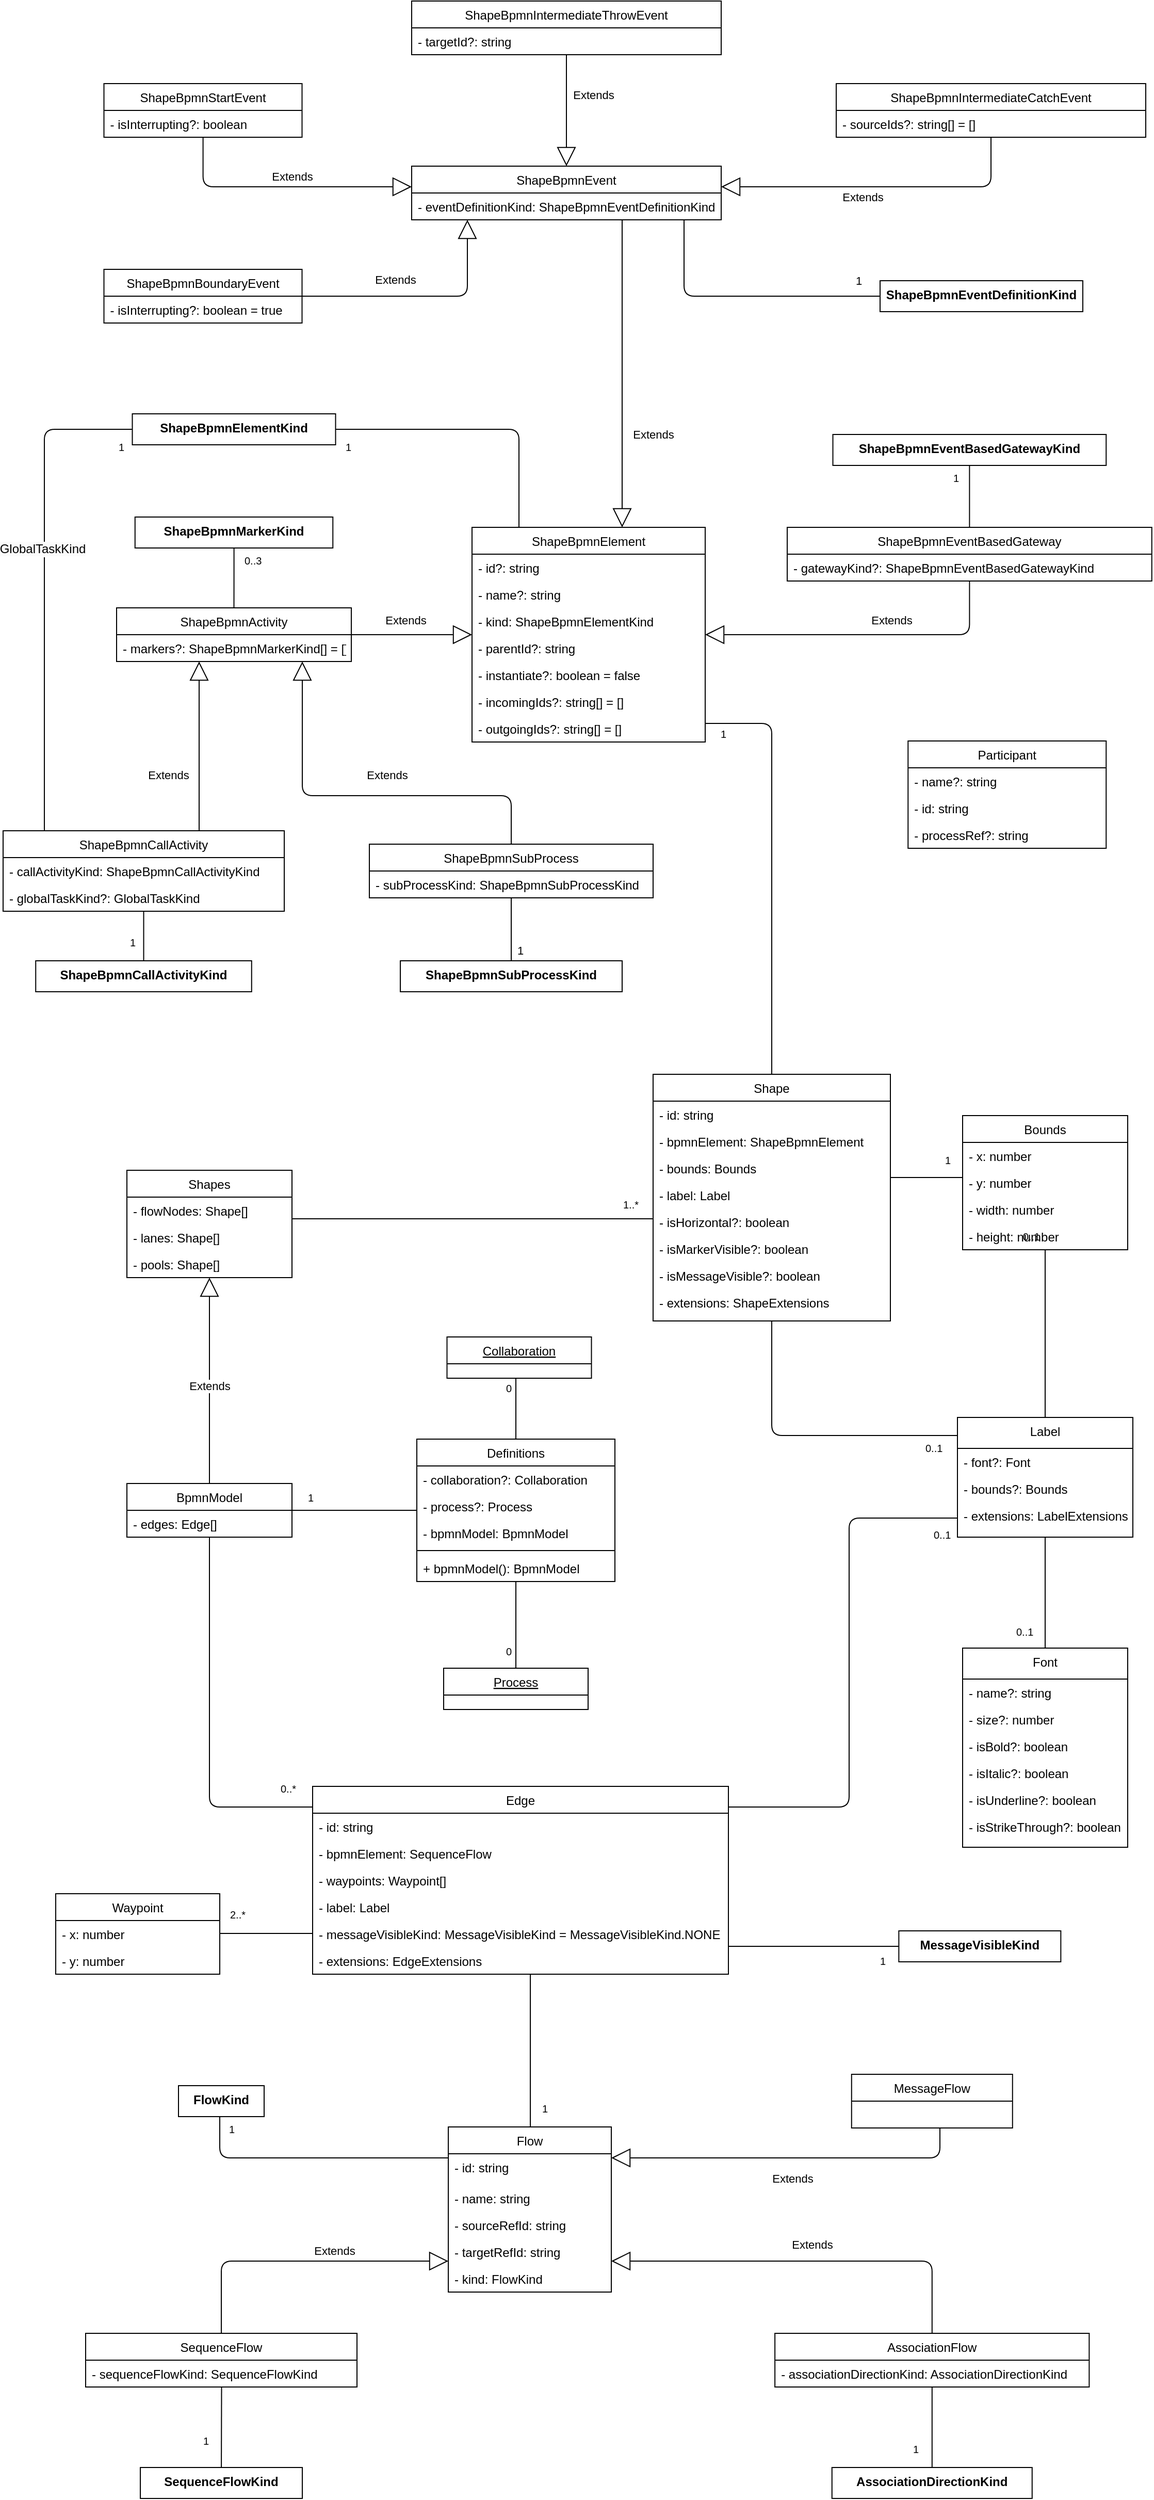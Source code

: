<mxfile version="22.1.22" type="embed">
  <diagram id="C5RBs43oDa-KdzZeNtuy" name="Page-1">
    <mxGraphModel dx="2238" dy="3756" grid="1" gridSize="10" guides="1" tooltips="1" connect="1" arrows="1" fold="1" page="1" pageScale="1" pageWidth="1169" pageHeight="1654" background="none" math="0" shadow="0">
      <root>
        <mxCell id="WIyWlLk6GJQsqaUBKTNV-0" />
        <mxCell id="WIyWlLk6GJQsqaUBKTNV-1" parent="WIyWlLk6GJQsqaUBKTNV-0" />
        <mxCell id="PLHjshaNbv-pAc6cqL0V-2" value="" style="endArrow=none;html=1;edgeStyle=orthogonalEdgeStyle;shadow=0;" parent="WIyWlLk6GJQsqaUBKTNV-1" source="zkfFHV4jXpPFQw0GAbJ--0" target="zkfFHV4jXpPFQw0GAbJ--6" edge="1">
          <mxGeometry relative="1" as="geometry">
            <mxPoint x="-1206" y="-717" as="sourcePoint" />
            <mxPoint x="-1046" y="-717" as="targetPoint" />
            <Array as="points">
              <mxPoint x="-99" y="-1512" />
            </Array>
          </mxGeometry>
        </mxCell>
        <mxCell id="PLHjshaNbv-pAc6cqL0V-3" value="&lt;div&gt;0..1&lt;/div&gt;" style="resizable=0;html=1;align=left;verticalAlign=bottom;labelBackgroundColor=#ffffff;fontSize=10;shadow=0;" parent="PLHjshaNbv-pAc6cqL0V-2" connectable="0" vertex="1">
          <mxGeometry x="-1" relative="1" as="geometry">
            <mxPoint x="-30" y="-8" as="offset" />
          </mxGeometry>
        </mxCell>
        <mxCell id="PLHjshaNbv-pAc6cqL0V-6" value="" style="endArrow=none;html=1;shadow=0;" parent="WIyWlLk6GJQsqaUBKTNV-1" source="zkfFHV4jXpPFQw0GAbJ--6" target="zkfFHV4jXpPFQw0GAbJ--17" edge="1">
          <mxGeometry relative="1" as="geometry">
            <mxPoint x="-784" y="-133" as="sourcePoint" />
            <mxPoint x="-716" y="-747" as="targetPoint" />
          </mxGeometry>
        </mxCell>
        <mxCell id="PLHjshaNbv-pAc6cqL0V-8" value="&lt;div&gt;0..1&lt;/div&gt;" style="resizable=0;html=1;align=right;verticalAlign=bottom;labelBackgroundColor=#ffffff;fontSize=10;shadow=0;" parent="PLHjshaNbv-pAc6cqL0V-6" connectable="0" vertex="1">
          <mxGeometry x="1" relative="1" as="geometry">
            <mxPoint x="-5" y="-5" as="offset" />
          </mxGeometry>
        </mxCell>
        <mxCell id="PLHjshaNbv-pAc6cqL0V-9" value="" style="endArrow=none;html=1;edgeStyle=orthogonalEdgeStyle;shadow=0;" parent="WIyWlLk6GJQsqaUBKTNV-1" source="zkfFHV4jXpPFQw0GAbJ--6" target="0sjL9ywvOhM1zj3qhhSV-2" edge="1">
          <mxGeometry relative="1" as="geometry">
            <mxPoint x="-877" y="-380" as="sourcePoint" />
            <mxPoint x="-1068" y="-1022" as="targetPoint" />
            <Array as="points">
              <mxPoint x="-310" y="-1780" />
              <mxPoint x="-310" y="-1500" />
            </Array>
          </mxGeometry>
        </mxCell>
        <mxCell id="PLHjshaNbv-pAc6cqL0V-10" value="0..1" style="resizable=0;html=1;align=left;verticalAlign=bottom;labelBackgroundColor=#ffffff;fontSize=10;shadow=0;" parent="PLHjshaNbv-pAc6cqL0V-9" connectable="0" vertex="1">
          <mxGeometry x="-1" relative="1" as="geometry">
            <mxPoint x="-25" y="24" as="offset" />
          </mxGeometry>
        </mxCell>
        <mxCell id="PLHjshaNbv-pAc6cqL0V-11" value="" style="resizable=0;html=1;align=right;verticalAlign=bottom;labelBackgroundColor=#ffffff;fontSize=10;shadow=0;" parent="PLHjshaNbv-pAc6cqL0V-9" connectable="0" vertex="1">
          <mxGeometry x="1" relative="1" as="geometry" />
        </mxCell>
        <mxCell id="PLHjshaNbv-pAc6cqL0V-12" value="" style="endArrow=none;html=1;shadow=0;" parent="WIyWlLk6GJQsqaUBKTNV-1" edge="1">
          <mxGeometry relative="1" as="geometry">
            <mxPoint x="-830" y="-1377.5" as="sourcePoint" />
            <mxPoint x="-920" y="-1377.5" as="targetPoint" />
          </mxGeometry>
        </mxCell>
        <mxCell id="PLHjshaNbv-pAc6cqL0V-14" value="2..*" style="resizable=0;html=1;align=right;verticalAlign=bottom;labelBackgroundColor=#ffffff;fontSize=10;shadow=0;" parent="PLHjshaNbv-pAc6cqL0V-12" connectable="0" vertex="1">
          <mxGeometry x="1" relative="1" as="geometry">
            <mxPoint x="25" y="-10" as="offset" />
          </mxGeometry>
        </mxCell>
        <mxCell id="PLHjshaNbv-pAc6cqL0V-15" value="" style="endArrow=none;html=1;shadow=0;edgeStyle=orthogonalEdgeStyle;" parent="WIyWlLk6GJQsqaUBKTNV-1" source="0sjL9ywvOhM1zj3qhhSV-2" target="c_oKNNHpZlxhWvdRLZM5-3" edge="1">
          <mxGeometry relative="1" as="geometry">
            <mxPoint x="-536.998" y="-1338" as="sourcePoint" />
            <mxPoint x="-461.012" y="-1210" as="targetPoint" />
            <Array as="points">
              <mxPoint x="-619" y="-1230" />
              <mxPoint x="-619" y="-1230" />
            </Array>
          </mxGeometry>
        </mxCell>
        <mxCell id="PLHjshaNbv-pAc6cqL0V-17" value="&lt;div&gt;1&lt;/div&gt;" style="resizable=0;html=1;align=right;verticalAlign=bottom;labelBackgroundColor=#ffffff;fontSize=10;shadow=0;" parent="PLHjshaNbv-pAc6cqL0V-15" connectable="0" vertex="1">
          <mxGeometry x="1" relative="1" as="geometry">
            <mxPoint x="17" y="-10" as="offset" />
          </mxGeometry>
        </mxCell>
        <mxCell id="PLHjshaNbv-pAc6cqL0V-18" value="" style="endArrow=none;html=1;edgeStyle=orthogonalEdgeStyle;shadow=0;" parent="WIyWlLk6GJQsqaUBKTNV-1" source="zkfFHV4jXpPFQw0GAbJ--17" target="zkfFHV4jXpPFQw0GAbJ--13" edge="1">
          <mxGeometry relative="1" as="geometry">
            <mxPoint x="-319" y="-285" as="sourcePoint" />
            <mxPoint x="-1077" y="-572" as="targetPoint" />
            <Array as="points">
              <mxPoint x="-220" y="-2110" />
              <mxPoint x="-220" y="-2110" />
            </Array>
          </mxGeometry>
        </mxCell>
        <mxCell id="PLHjshaNbv-pAc6cqL0V-19" value="1" style="resizable=0;html=1;align=left;verticalAlign=bottom;labelBackgroundColor=#ffffff;fontSize=10;shadow=0;" parent="PLHjshaNbv-pAc6cqL0V-18" connectable="0" vertex="1">
          <mxGeometry x="-1" relative="1" as="geometry">
            <mxPoint x="-19" y="-9" as="offset" />
          </mxGeometry>
        </mxCell>
        <mxCell id="PLHjshaNbv-pAc6cqL0V-21" value="" style="endArrow=none;html=1;edgeStyle=orthogonalEdgeStyle;shadow=0;" parent="WIyWlLk6GJQsqaUBKTNV-1" source="zkfFHV4jXpPFQw0GAbJ--13" target="0sjL9ywvOhM1zj3qhhSV-10" edge="1">
          <mxGeometry relative="1" as="geometry">
            <mxPoint x="-978" y="-962" as="sourcePoint" />
            <mxPoint x="-420" y="-2510" as="targetPoint" />
            <Array as="points">
              <mxPoint x="-385" y="-2550" />
            </Array>
          </mxGeometry>
        </mxCell>
        <mxCell id="PLHjshaNbv-pAc6cqL0V-23" value="1" style="resizable=0;html=1;align=right;verticalAlign=bottom;labelBackgroundColor=#ffffff;fontSize=10;shadow=0;" parent="PLHjshaNbv-pAc6cqL0V-21" connectable="0" vertex="1">
          <mxGeometry x="1" relative="1" as="geometry">
            <mxPoint x="21" y="18" as="offset" />
          </mxGeometry>
        </mxCell>
        <mxCell id="PLHjshaNbv-pAc6cqL0V-24" value="" style="endArrow=none;html=1;shadow=0;edgeStyle=orthogonalEdgeStyle;" parent="WIyWlLk6GJQsqaUBKTNV-1" source="0sjL9ywvOhM1zj3qhhSV-14" target="0sjL9ywvOhM1zj3qhhSV-10" edge="1">
          <mxGeometry relative="1" as="geometry">
            <mxPoint x="-517" y="-743" as="sourcePoint" />
            <mxPoint x="-215" y="-479" as="targetPoint" />
            <Array as="points">
              <mxPoint x="-630" y="-2835" />
            </Array>
          </mxGeometry>
        </mxCell>
        <mxCell id="PLHjshaNbv-pAc6cqL0V-25" value="1" style="resizable=0;html=1;align=left;verticalAlign=bottom;labelBackgroundColor=#ffffff;fontSize=10;shadow=0;" parent="PLHjshaNbv-pAc6cqL0V-24" connectable="0" vertex="1">
          <mxGeometry x="-1" relative="1" as="geometry">
            <mxPoint x="8" y="25" as="offset" />
          </mxGeometry>
        </mxCell>
        <mxCell id="PLHjshaNbv-pAc6cqL0V-27" value="" style="endArrow=none;html=1;edgeStyle=orthogonalEdgeStyle;shadow=0;" parent="WIyWlLk6GJQsqaUBKTNV-1" source="0sjL9ywvOhM1zj3qhhSV-22" target="zkfFHV4jXpPFQw0GAbJ--13" edge="1">
          <mxGeometry relative="1" as="geometry">
            <mxPoint x="-557" y="-837" as="sourcePoint" />
            <mxPoint x="-606" y="-597" as="targetPoint" />
            <Array as="points">
              <mxPoint x="-600" y="-2070" />
              <mxPoint x="-600" y="-2070" />
            </Array>
          </mxGeometry>
        </mxCell>
        <mxCell id="PLHjshaNbv-pAc6cqL0V-29" value="&lt;div&gt;1..*&lt;/div&gt;" style="resizable=0;html=1;align=right;verticalAlign=bottom;labelBackgroundColor=#ffffff;fontSize=10;shadow=0;" parent="PLHjshaNbv-pAc6cqL0V-27" connectable="0" vertex="1">
          <mxGeometry x="1" relative="1" as="geometry">
            <mxPoint x="-14" y="-6" as="offset" />
          </mxGeometry>
        </mxCell>
        <mxCell id="PLHjshaNbv-pAc6cqL0V-30" value="" style="endArrow=none;html=1;edgeStyle=orthogonalEdgeStyle;shadow=0;" parent="WIyWlLk6GJQsqaUBKTNV-1" source="oILE0hQg-X34ujy6vTA9-13" target="0sjL9ywvOhM1zj3qhhSV-24" edge="1">
          <mxGeometry relative="1" as="geometry">
            <mxPoint x="-1046" y="-1067.5" as="sourcePoint" />
            <mxPoint x="-1126" y="-853.5" as="targetPoint" />
            <Array as="points">
              <mxPoint x="-937" y="-1785.5" />
              <mxPoint x="-937" y="-1785.5" />
            </Array>
          </mxGeometry>
        </mxCell>
        <mxCell id="PLHjshaNbv-pAc6cqL0V-32" value="1" style="resizable=0;html=1;align=right;verticalAlign=bottom;labelBackgroundColor=#ffffff;fontSize=10;shadow=0;" parent="PLHjshaNbv-pAc6cqL0V-30" connectable="0" vertex="1">
          <mxGeometry x="1" relative="1" as="geometry">
            <mxPoint x="21" y="-4" as="offset" />
          </mxGeometry>
        </mxCell>
        <mxCell id="PLHjshaNbv-pAc6cqL0V-33" value="" style="endArrow=none;html=1;shadow=0;edgeStyle=orthogonalEdgeStyle;" parent="WIyWlLk6GJQsqaUBKTNV-1" source="oILE0hQg-X34ujy6vTA9-13" target="oILE0hQg-X34ujy6vTA9-19" edge="1">
          <mxGeometry relative="1" as="geometry">
            <mxPoint x="-12" y="-1187.51" as="sourcePoint" />
            <mxPoint x="480" y="-1707.5" as="targetPoint" />
            <Array as="points">
              <mxPoint x="-633" y="-1884.5" />
              <mxPoint x="-633" y="-1884.5" />
            </Array>
          </mxGeometry>
        </mxCell>
        <mxCell id="PLHjshaNbv-pAc6cqL0V-35" value="0" style="resizable=0;html=1;align=right;verticalAlign=bottom;labelBackgroundColor=#ffffff;fontSize=10;shadow=0;" parent="PLHjshaNbv-pAc6cqL0V-33" connectable="0" vertex="1">
          <mxGeometry x="1" relative="1" as="geometry">
            <mxPoint x="-4" y="18" as="offset" />
          </mxGeometry>
        </mxCell>
        <mxCell id="PLHjshaNbv-pAc6cqL0V-39" value="" style="endArrow=none;html=1;edgeStyle=orthogonalEdgeStyle;shadow=0;" parent="WIyWlLk6GJQsqaUBKTNV-1" source="0sjL9ywvOhM1zj3qhhSV-24" target="0sjL9ywvOhM1zj3qhhSV-2" edge="1">
          <mxGeometry relative="1" as="geometry">
            <mxPoint x="-1077.45" y="-829.09" as="sourcePoint" />
            <mxPoint x="-1229.995" y="-604.09" as="targetPoint" />
            <Array as="points">
              <mxPoint x="-930" y="-1500" />
            </Array>
          </mxGeometry>
        </mxCell>
        <mxCell id="PLHjshaNbv-pAc6cqL0V-40" value="&lt;div&gt;0..*&lt;/div&gt;" style="resizable=0;html=1;align=right;verticalAlign=bottom;labelBackgroundColor=#ffffff;fontSize=10;shadow=0;" parent="PLHjshaNbv-pAc6cqL0V-39" connectable="0" vertex="1">
          <mxGeometry x="1" relative="1" as="geometry">
            <mxPoint x="-16" y="-10" as="offset" />
          </mxGeometry>
        </mxCell>
        <mxCell id="oILE0hQg-X34ujy6vTA9-3" value="Extends" style="endArrow=block;endSize=16;endFill=0;html=1;shadow=0;" parent="WIyWlLk6GJQsqaUBKTNV-1" source="0sjL9ywvOhM1zj3qhhSV-24" target="0sjL9ywvOhM1zj3qhhSV-22" edge="1">
          <mxGeometry x="-0.048" width="160" relative="1" as="geometry">
            <mxPoint x="-1024" y="-665" as="sourcePoint" />
            <mxPoint x="-755" y="-675" as="targetPoint" />
            <mxPoint as="offset" />
          </mxGeometry>
        </mxCell>
        <mxCell id="kIvDjQpewUcBJA9TdNjF-3" value="" style="endArrow=none;html=1;shadow=0;" parent="WIyWlLk6GJQsqaUBKTNV-1" source="kIvDjQpewUcBJA9TdNjF-2" edge="1">
          <mxGeometry relative="1" as="geometry">
            <mxPoint x="-918.5" y="-900" as="sourcePoint" />
            <mxPoint x="-918.25" y="-938" as="targetPoint" />
          </mxGeometry>
        </mxCell>
        <mxCell id="kIvDjQpewUcBJA9TdNjF-4" value="1" style="resizable=0;html=1;align=left;verticalAlign=bottom;labelBackgroundColor=#ffffff;fontSize=10;shadow=0;" parent="kIvDjQpewUcBJA9TdNjF-3" connectable="0" vertex="1">
          <mxGeometry x="-1" relative="1" as="geometry">
            <mxPoint x="-20" y="-18" as="offset" />
          </mxGeometry>
        </mxCell>
        <mxCell id="4eXEjW7_JQ5vGszaP3kl-1" value="" style="endArrow=none;html=1;edgeStyle=orthogonalEdgeStyle;shadow=0;" parent="WIyWlLk6GJQsqaUBKTNV-1" source="zkfFHV4jXpPFQw0GAbJ--6" target="zkfFHV4jXpPFQw0GAbJ--13" edge="1">
          <mxGeometry relative="1" as="geometry">
            <mxPoint x="-909" y="-177" as="sourcePoint" />
            <mxPoint x="-1050" y="-395" as="targetPoint" />
            <Array as="points">
              <mxPoint x="-385" y="-1860" />
            </Array>
          </mxGeometry>
        </mxCell>
        <mxCell id="4eXEjW7_JQ5vGszaP3kl-2" value="0..1" style="resizable=0;html=1;align=left;verticalAlign=bottom;labelBackgroundColor=#ffffff;fontSize=10;shadow=0;" parent="4eXEjW7_JQ5vGszaP3kl-1" connectable="0" vertex="1">
          <mxGeometry x="-1" relative="1" as="geometry">
            <mxPoint x="-33" y="20" as="offset" />
          </mxGeometry>
        </mxCell>
        <mxCell id="4eXEjW7_JQ5vGszaP3kl-3" value="" style="resizable=0;html=1;align=right;verticalAlign=bottom;labelBackgroundColor=#ffffff;fontSize=10;shadow=0;" parent="4eXEjW7_JQ5vGszaP3kl-1" connectable="0" vertex="1">
          <mxGeometry x="1" relative="1" as="geometry" />
        </mxCell>
        <mxCell id="0sjL9ywvOhM1zj3qhhSV-2" value="Edge" style="swimlane;fontStyle=0;childLayout=stackLayout;horizontal=1;startSize=26;fillColor=none;horizontalStack=0;resizeParent=1;resizeParentMax=0;resizeLast=0;collapsible=1;marginBottom=0;shadow=0;movable=1;resizable=1;rotatable=1;deletable=1;editable=1;connectable=1;container=0;" parent="WIyWlLk6GJQsqaUBKTNV-1" vertex="1">
          <mxGeometry x="-830" y="-1520" width="403" height="182" as="geometry" />
        </mxCell>
        <mxCell id="0sjL9ywvOhM1zj3qhhSV-46" value="- id: string" style="text;strokeColor=none;fillColor=none;align=left;verticalAlign=top;spacingLeft=4;spacingRight=4;overflow=hidden;rotatable=0;points=[[0,0.5],[1,0.5]];portConstraint=eastwest;shadow=0;" parent="0sjL9ywvOhM1zj3qhhSV-2" vertex="1">
          <mxGeometry y="26" width="403" height="26" as="geometry" />
        </mxCell>
        <mxCell id="0sjL9ywvOhM1zj3qhhSV-3" value="- bpmnElement: SequenceFlow" style="text;strokeColor=none;fillColor=none;align=left;verticalAlign=top;spacingLeft=4;spacingRight=4;overflow=hidden;rotatable=0;points=[[0,0.5],[1,0.5]];portConstraint=eastwest;shadow=0;" parent="0sjL9ywvOhM1zj3qhhSV-2" vertex="1">
          <mxGeometry y="52" width="403" height="26" as="geometry" />
        </mxCell>
        <mxCell id="0sjL9ywvOhM1zj3qhhSV-4" value="- waypoints: Waypoint[]" style="text;strokeColor=none;fillColor=none;align=left;verticalAlign=top;spacingLeft=4;spacingRight=4;overflow=hidden;rotatable=0;points=[[0,0.5],[1,0.5]];portConstraint=eastwest;shadow=0;" parent="0sjL9ywvOhM1zj3qhhSV-2" vertex="1">
          <mxGeometry y="78" width="403" height="26" as="geometry" />
        </mxCell>
        <mxCell id="3JoKrsNmHiWk_ACY0eKF-5" value="- label: Label" style="text;strokeColor=none;fillColor=none;align=left;verticalAlign=top;spacingLeft=4;spacingRight=4;overflow=hidden;rotatable=0;points=[[0,0.5],[1,0.5]];portConstraint=eastwest;shadow=0;" parent="0sjL9ywvOhM1zj3qhhSV-2" vertex="1">
          <mxGeometry y="104" width="403" height="26" as="geometry" />
        </mxCell>
        <mxCell id="bgp1F87hh6HLPxp8cGTV-0" value="- messageVisibleKind: MessageVisibleKind = MessageVisibleKind.NONE" style="text;strokeColor=none;fillColor=none;align=left;verticalAlign=top;spacingLeft=4;spacingRight=4;overflow=hidden;rotatable=0;points=[[0,0.5],[1,0.5]];portConstraint=eastwest;shadow=0;" parent="0sjL9ywvOhM1zj3qhhSV-2" vertex="1">
          <mxGeometry y="130" width="403" height="26" as="geometry" />
        </mxCell>
        <mxCell id="2" value="- extensions: EdgeExtensions" style="text;strokeColor=none;fillColor=none;align=left;verticalAlign=top;spacingLeft=4;spacingRight=4;overflow=hidden;rotatable=0;points=[[0,0.5],[1,0.5]];portConstraint=eastwest;shadow=0;" parent="0sjL9ywvOhM1zj3qhhSV-2" vertex="1">
          <mxGeometry y="156" width="403" height="26" as="geometry" />
        </mxCell>
        <mxCell id="zkfFHV4jXpPFQw0GAbJ--13" value="Shape" style="swimlane;fontStyle=0;align=center;verticalAlign=top;childLayout=stackLayout;horizontal=1;startSize=26;horizontalStack=0;resizeParent=1;resizeLast=0;collapsible=1;marginBottom=0;rounded=0;shadow=0;strokeWidth=1;fillColor=none;" parent="WIyWlLk6GJQsqaUBKTNV-1" vertex="1">
          <mxGeometry x="-500" y="-2210" width="230" height="239" as="geometry">
            <mxRectangle x="340" y="380" width="170" height="26" as="alternateBounds" />
          </mxGeometry>
        </mxCell>
        <mxCell id="0sjL9ywvOhM1zj3qhhSV-39" value="- id: string" style="text;strokeColor=none;fillColor=none;align=left;verticalAlign=top;spacingLeft=4;spacingRight=4;overflow=hidden;rotatable=0;points=[[0,0.5],[1,0.5]];portConstraint=eastwest;shadow=0;" parent="zkfFHV4jXpPFQw0GAbJ--13" vertex="1">
          <mxGeometry y="26" width="230" height="26" as="geometry" />
        </mxCell>
        <mxCell id="0sjL9ywvOhM1zj3qhhSV-49" value="- bpmnElement: ShapeBpmnElement" style="text;strokeColor=none;fillColor=none;align=left;verticalAlign=top;spacingLeft=4;spacingRight=4;overflow=hidden;rotatable=0;points=[[0,0.5],[1,0.5]];portConstraint=eastwest;shadow=0;" parent="zkfFHV4jXpPFQw0GAbJ--13" vertex="1">
          <mxGeometry y="52" width="230" height="26" as="geometry" />
        </mxCell>
        <mxCell id="0sjL9ywvOhM1zj3qhhSV-50" value="- bounds: Bounds" style="text;strokeColor=none;fillColor=none;align=left;verticalAlign=top;spacingLeft=4;spacingRight=4;overflow=hidden;rotatable=0;points=[[0,0.5],[1,0.5]];portConstraint=eastwest;shadow=0;" parent="zkfFHV4jXpPFQw0GAbJ--13" vertex="1">
          <mxGeometry y="78" width="230" height="26" as="geometry" />
        </mxCell>
        <mxCell id="bgp1F87hh6HLPxp8cGTV-1" value="- label: Label" style="text;strokeColor=none;fillColor=none;align=left;verticalAlign=top;spacingLeft=4;spacingRight=4;overflow=hidden;rotatable=0;points=[[0,0.5],[1,0.5]];portConstraint=eastwest;shadow=0;" parent="zkfFHV4jXpPFQw0GAbJ--13" vertex="1">
          <mxGeometry y="104" width="230" height="26" as="geometry" />
        </mxCell>
        <mxCell id="0sjL9ywvOhM1zj3qhhSV-40" value="- isHorizontal?: boolean" style="text;strokeColor=none;fillColor=none;align=left;verticalAlign=top;spacingLeft=4;spacingRight=4;overflow=hidden;rotatable=0;points=[[0,0.5],[1,0.5]];portConstraint=eastwest;shadow=0;" parent="zkfFHV4jXpPFQw0GAbJ--13" vertex="1">
          <mxGeometry y="130" width="230" height="26" as="geometry" />
        </mxCell>
        <mxCell id="0sjL9ywvOhM1zj3qhhSV-42" value="- isMarkerVisible?: boolean" style="text;strokeColor=none;fillColor=none;align=left;verticalAlign=top;spacingLeft=4;spacingRight=4;overflow=hidden;rotatable=0;points=[[0,0.5],[1,0.5]];portConstraint=eastwest;shadow=0;" parent="zkfFHV4jXpPFQw0GAbJ--13" vertex="1">
          <mxGeometry y="156" width="230" height="26" as="geometry" />
        </mxCell>
        <mxCell id="0sjL9ywvOhM1zj3qhhSV-43" value="- isMessageVisible?: boolean" style="text;strokeColor=none;fillColor=none;align=left;verticalAlign=top;spacingLeft=4;spacingRight=4;overflow=hidden;rotatable=0;points=[[0,0.5],[1,0.5]];portConstraint=eastwest;shadow=0;" parent="zkfFHV4jXpPFQw0GAbJ--13" vertex="1">
          <mxGeometry y="182" width="230" height="26" as="geometry" />
        </mxCell>
        <mxCell id="0" value="- extensions: ShapeExtensions" style="text;strokeColor=none;fillColor=none;align=left;verticalAlign=top;spacingLeft=4;spacingRight=4;overflow=hidden;rotatable=0;points=[[0,0.5],[1,0.5]];portConstraint=eastwest;shadow=0;" parent="zkfFHV4jXpPFQw0GAbJ--13" vertex="1">
          <mxGeometry y="208" width="230" height="26" as="geometry" />
        </mxCell>
        <mxCell id="0sjL9ywvOhM1zj3qhhSV-22" value="Shapes" style="swimlane;fontStyle=0;align=center;verticalAlign=top;childLayout=stackLayout;horizontal=1;startSize=26;horizontalStack=0;resizeParent=1;resizeLast=0;collapsible=1;marginBottom=0;rounded=0;shadow=0;strokeWidth=1;fillColor=none;" parent="WIyWlLk6GJQsqaUBKTNV-1" vertex="1">
          <mxGeometry x="-1010" y="-2117" width="160" height="104" as="geometry">
            <mxRectangle x="340" y="380" width="170" height="26" as="alternateBounds" />
          </mxGeometry>
        </mxCell>
        <mxCell id="oILE0hQg-X34ujy6vTA9-0" value="- flowNodes: Shape[]" style="text;strokeColor=none;fillColor=none;align=left;verticalAlign=top;spacingLeft=4;spacingRight=4;overflow=hidden;rotatable=0;points=[[0,0.5],[1,0.5]];portConstraint=eastwest;shadow=0;" parent="0sjL9ywvOhM1zj3qhhSV-22" vertex="1">
          <mxGeometry y="26" width="160" height="26" as="geometry" />
        </mxCell>
        <mxCell id="0sjL9ywvOhM1zj3qhhSV-28" value="- lanes: Shape[]" style="text;strokeColor=none;fillColor=none;align=left;verticalAlign=top;spacingLeft=4;spacingRight=4;overflow=hidden;rotatable=0;points=[[0,0.5],[1,0.5]];portConstraint=eastwest;shadow=0;" parent="0sjL9ywvOhM1zj3qhhSV-22" vertex="1">
          <mxGeometry y="52" width="160" height="26" as="geometry" />
        </mxCell>
        <mxCell id="oILE0hQg-X34ujy6vTA9-1" value="- pools: Shape[]" style="text;strokeColor=none;fillColor=none;align=left;verticalAlign=top;spacingLeft=4;spacingRight=4;overflow=hidden;rotatable=0;points=[[0,0.5],[1,0.5]];portConstraint=eastwest;shadow=0;" parent="0sjL9ywvOhM1zj3qhhSV-22" vertex="1">
          <mxGeometry y="78" width="160" height="26" as="geometry" />
        </mxCell>
        <mxCell id="bgp1F87hh6HLPxp8cGTV-9" value="Extends" style="endArrow=block;endSize=16;endFill=0;html=1;shadow=0;edgeStyle=orthogonalEdgeStyle;" parent="WIyWlLk6GJQsqaUBKTNV-1" edge="1">
          <mxGeometry x="0.396" y="30" width="160" relative="1" as="geometry">
            <mxPoint x="-530" y="-3038" as="sourcePoint" />
            <mxPoint x="-530" y="-2740" as="targetPoint" />
            <Array as="points">
              <mxPoint x="-530" y="-2990" />
              <mxPoint x="-530" y="-2990" />
            </Array>
            <mxPoint as="offset" />
          </mxGeometry>
        </mxCell>
        <mxCell id="bgp1F87hh6HLPxp8cGTV-10" value="Extends" style="endArrow=block;endSize=16;endFill=0;html=1;shadow=0;edgeStyle=orthogonalEdgeStyle;" parent="WIyWlLk6GJQsqaUBKTNV-1" source="5jXRLhcHuSpQMxQYhV9y-0" target="bgp1F87hh6HLPxp8cGTV-2" edge="1">
          <mxGeometry x="0.073" y="10" width="160" relative="1" as="geometry">
            <mxPoint x="99.01" y="-36.5" as="sourcePoint" />
            <mxPoint x="-675" y="-3070" as="targetPoint" />
            <Array as="points">
              <mxPoint x="-936" y="-3070" />
            </Array>
            <mxPoint as="offset" />
          </mxGeometry>
        </mxCell>
        <mxCell id="bgp1F87hh6HLPxp8cGTV-12" value="" style="endArrow=none;html=1;shadow=0;edgeStyle=orthogonalEdgeStyle;" parent="WIyWlLk6GJQsqaUBKTNV-1" source="bgp1F87hh6HLPxp8cGTV-11" target="bgp1F87hh6HLPxp8cGTV-2" edge="1">
          <mxGeometry relative="1" as="geometry">
            <mxPoint x="51" y="-520" as="sourcePoint" />
            <mxPoint x="-261" y="-317" as="targetPoint" />
            <Array as="points">
              <mxPoint x="-470" y="-2964" />
            </Array>
          </mxGeometry>
        </mxCell>
        <mxCell id="bgp1F87hh6HLPxp8cGTV-14" value="1" style="edgeLabel;html=1;align=center;verticalAlign=middle;resizable=0;points=[];" parent="bgp1F87hh6HLPxp8cGTV-12" vertex="1" connectable="0">
          <mxGeometry x="-0.73" y="-1" relative="1" as="geometry">
            <mxPoint x="14" y="-14" as="offset" />
          </mxGeometry>
        </mxCell>
        <mxCell id="UfOXiXSs-xiothV765re-2" value="Extends" style="endArrow=block;endSize=16;endFill=0;html=1;shadow=0;edgeStyle=orthogonalEdgeStyle;" parent="WIyWlLk6GJQsqaUBKTNV-1" source="vmLdbWMzX00juD9bsbE4-8" target="vmLdbWMzX00juD9bsbE4-1" edge="1">
          <mxGeometry x="-0.342" y="30" width="160" relative="1" as="geometry">
            <mxPoint x="100.851" y="-585" as="sourcePoint" />
            <mxPoint x="-168.5" y="-641" as="targetPoint" />
            <mxPoint as="offset" />
            <Array as="points">
              <mxPoint x="-940" y="-2560" />
              <mxPoint x="-940" y="-2560" />
            </Array>
          </mxGeometry>
        </mxCell>
        <mxCell id="UfOXiXSs-xiothV765re-4" value="" style="endArrow=none;html=1;shadow=0;" parent="WIyWlLk6GJQsqaUBKTNV-1" source="BaRzC9VioB_bW7rK_CGJ-0" target="UfOXiXSs-xiothV765re-0" edge="1">
          <mxGeometry relative="1" as="geometry">
            <mxPoint x="-333.745" y="-20" as="sourcePoint" />
            <mxPoint x="-333.5" y="-115" as="targetPoint" />
          </mxGeometry>
        </mxCell>
        <mxCell id="vmLdbWMzX00juD9bsbE4-6" value="1" style="edgeLabel;html=1;align=center;verticalAlign=middle;resizable=0;points=[];" parent="UfOXiXSs-xiothV765re-4" vertex="1" connectable="0">
          <mxGeometry x="-0.46" y="1" relative="1" as="geometry">
            <mxPoint x="9" y="6" as="offset" />
          </mxGeometry>
        </mxCell>
        <mxCell id="c_oKNNHpZlxhWvdRLZM5-0" value="" style="endArrow=none;html=1;shadow=0;jumpStyle=none;edgeStyle=orthogonalEdgeStyle;" parent="WIyWlLk6GJQsqaUBKTNV-1" source="oILE0hQg-X34ujy6vTA9-13" target="oILE0hQg-X34ujy6vTA9-22" edge="1">
          <mxGeometry relative="1" as="geometry">
            <mxPoint x="-249" y="-1614.5" as="sourcePoint" />
            <mxPoint x="-139" y="-1610.5" as="targetPoint" />
            <Array as="points">
              <mxPoint x="-689" y="-1787.5" />
              <mxPoint x="-689" y="-1787.5" />
            </Array>
          </mxGeometry>
        </mxCell>
        <mxCell id="c_oKNNHpZlxhWvdRLZM5-1" value="0" style="resizable=0;html=1;align=right;verticalAlign=bottom;labelBackgroundColor=#ffffff;fontSize=10;shadow=0;" parent="c_oKNNHpZlxhWvdRLZM5-0" connectable="0" vertex="1">
          <mxGeometry x="1" relative="1" as="geometry">
            <mxPoint x="-4" y="-8" as="offset" />
          </mxGeometry>
        </mxCell>
        <mxCell id="c_oKNNHpZlxhWvdRLZM5-9" value="Extends" style="endArrow=block;endSize=16;endFill=0;html=1;shadow=0;edgeStyle=orthogonalEdgeStyle;" parent="WIyWlLk6GJQsqaUBKTNV-1" source="0sjL9ywvOhM1zj3qhhSV-18" target="c_oKNNHpZlxhWvdRLZM5-3" edge="1">
          <mxGeometry x="0.231" y="10" width="160" relative="1" as="geometry">
            <mxPoint x="-1471.5" y="-787.996" as="sourcePoint" />
            <mxPoint x="-1220.9" y="-786.263" as="targetPoint" />
            <Array as="points">
              <mxPoint x="-918" y="-1060" />
            </Array>
            <mxPoint x="1" as="offset" />
          </mxGeometry>
        </mxCell>
        <mxCell id="c_oKNNHpZlxhWvdRLZM5-13" value="Extends" style="endArrow=block;endSize=16;endFill=0;html=1;shadow=0;edgeStyle=orthogonalEdgeStyle;" parent="WIyWlLk6GJQsqaUBKTNV-1" source="c_oKNNHpZlxhWvdRLZM5-10" target="c_oKNNHpZlxhWvdRLZM5-3" edge="1">
          <mxGeometry x="-0.023" y="-16" width="160" relative="1" as="geometry">
            <mxPoint x="-1372.996" y="-497" as="sourcePoint" />
            <mxPoint x="-1372.584" y="-571" as="targetPoint" />
            <Array as="points">
              <mxPoint x="-230" y="-1060" />
            </Array>
            <mxPoint as="offset" />
          </mxGeometry>
        </mxCell>
        <mxCell id="oILE0hQg-X34ujy6vTA9-5" value="Participant" style="swimlane;fontStyle=0;childLayout=stackLayout;horizontal=1;startSize=26;fillColor=none;horizontalStack=0;resizeParent=1;resizeParentMax=0;resizeLast=0;collapsible=1;marginBottom=0;shadow=0;" parent="WIyWlLk6GJQsqaUBKTNV-1" vertex="1">
          <mxGeometry x="-252.87" y="-2533" width="192" height="104" as="geometry" />
        </mxCell>
        <mxCell id="oILE0hQg-X34ujy6vTA9-7" value="- name?: string" style="text;strokeColor=none;fillColor=none;align=left;verticalAlign=top;spacingLeft=4;spacingRight=4;overflow=hidden;rotatable=0;points=[[0,0.5],[1,0.5]];portConstraint=eastwest;shadow=0;" parent="oILE0hQg-X34ujy6vTA9-5" vertex="1">
          <mxGeometry y="26" width="192" height="26" as="geometry" />
        </mxCell>
        <mxCell id="oILE0hQg-X34ujy6vTA9-6" value="- id: string" style="text;strokeColor=none;fillColor=none;align=left;verticalAlign=top;spacingLeft=4;spacingRight=4;overflow=hidden;rotatable=0;points=[[0,0.5],[1,0.5]];portConstraint=eastwest;shadow=0;" parent="oILE0hQg-X34ujy6vTA9-5" vertex="1">
          <mxGeometry y="52" width="192" height="26" as="geometry" />
        </mxCell>
        <mxCell id="oILE0hQg-X34ujy6vTA9-9" value="- processRef?: string" style="text;strokeColor=none;fillColor=none;align=left;verticalAlign=top;spacingLeft=4;spacingRight=4;overflow=hidden;rotatable=0;points=[[0,0.5],[1,0.5]];portConstraint=eastwest;shadow=0;" parent="oILE0hQg-X34ujy6vTA9-5" vertex="1">
          <mxGeometry y="78" width="192" height="26" as="geometry" />
        </mxCell>
        <mxCell id="0sjL9ywvOhM1zj3qhhSV-10" value="ShapeBpmnElement" style="swimlane;fontStyle=0;childLayout=stackLayout;horizontal=1;startSize=26;fillColor=none;horizontalStack=0;resizeParent=1;resizeParentMax=0;resizeLast=0;collapsible=1;marginBottom=0;shadow=0;" parent="WIyWlLk6GJQsqaUBKTNV-1" vertex="1">
          <mxGeometry x="-675.5" y="-2740" width="226" height="208" as="geometry" />
        </mxCell>
        <mxCell id="0sjL9ywvOhM1zj3qhhSV-11" value="- id?: string" style="text;strokeColor=none;fillColor=none;align=left;verticalAlign=top;spacingLeft=4;spacingRight=4;overflow=hidden;rotatable=0;points=[[0,0.5],[1,0.5]];portConstraint=eastwest;shadow=0;" parent="0sjL9ywvOhM1zj3qhhSV-10" vertex="1">
          <mxGeometry y="26" width="226" height="26" as="geometry" />
        </mxCell>
        <mxCell id="0sjL9ywvOhM1zj3qhhSV-47" value="- name?: string" style="text;strokeColor=none;fillColor=none;align=left;verticalAlign=top;spacingLeft=4;spacingRight=4;overflow=hidden;rotatable=0;points=[[0,0.5],[1,0.5]];portConstraint=eastwest;shadow=0;" parent="0sjL9ywvOhM1zj3qhhSV-10" vertex="1">
          <mxGeometry y="52" width="226" height="26" as="geometry" />
        </mxCell>
        <mxCell id="0sjL9ywvOhM1zj3qhhSV-48" value="- kind: ShapeBpmnElementKind" style="text;strokeColor=none;fillColor=none;align=left;verticalAlign=top;spacingLeft=4;spacingRight=4;overflow=hidden;rotatable=0;points=[[0,0.5],[1,0.5]];portConstraint=eastwest;shadow=0;" parent="0sjL9ywvOhM1zj3qhhSV-10" vertex="1">
          <mxGeometry y="78" width="226" height="26" as="geometry" />
        </mxCell>
        <mxCell id="0sjL9ywvOhM1zj3qhhSV-12" value="- parentId?: string" style="text;strokeColor=none;fillColor=none;align=left;verticalAlign=top;spacingLeft=4;spacingRight=4;overflow=hidden;rotatable=0;points=[[0,0.5],[1,0.5]];portConstraint=eastwest;shadow=0;" parent="0sjL9ywvOhM1zj3qhhSV-10" vertex="1">
          <mxGeometry y="104" width="226" height="26" as="geometry" />
        </mxCell>
        <mxCell id="UPCmAl3ZLgya5CcKQsAQ-0" value="- instantiate?: boolean = false" style="text;strokeColor=none;fillColor=none;align=left;verticalAlign=top;spacingLeft=4;spacingRight=4;overflow=hidden;rotatable=0;points=[[0,0.5],[1,0.5]];portConstraint=eastwest;shadow=0;" parent="0sjL9ywvOhM1zj3qhhSV-10" vertex="1">
          <mxGeometry y="130" width="226" height="26" as="geometry" />
        </mxCell>
        <mxCell id="0sjL9ywvOhM1zj3qhhSV-41" value="- incomingIds?: string[] = []" style="text;strokeColor=none;fillColor=none;align=left;verticalAlign=top;spacingLeft=4;spacingRight=4;overflow=hidden;rotatable=0;points=[[0,0.5],[1,0.5]];portConstraint=eastwest;shadow=0;" parent="0sjL9ywvOhM1zj3qhhSV-10" vertex="1">
          <mxGeometry y="156" width="226" height="26" as="geometry" />
        </mxCell>
        <mxCell id="UPCmAl3ZLgya5CcKQsAQ-1" value="- outgoingIds?: string[] = []" style="text;strokeColor=none;fillColor=none;align=left;verticalAlign=top;spacingLeft=4;spacingRight=4;overflow=hidden;rotatable=0;points=[[0,0.5],[1,0.5]];portConstraint=eastwest;shadow=0;" parent="0sjL9ywvOhM1zj3qhhSV-10" vertex="1">
          <mxGeometry y="182" width="226" height="26" as="geometry" />
        </mxCell>
        <mxCell id="oILE0hQg-X34ujy6vTA9-13" value="Definitions" style="swimlane;fontStyle=0;childLayout=stackLayout;horizontal=1;startSize=26;fillColor=none;horizontalStack=0;resizeParent=1;resizeParentMax=0;resizeLast=0;collapsible=1;marginBottom=0;shadow=0;" parent="WIyWlLk6GJQsqaUBKTNV-1" vertex="1">
          <mxGeometry x="-729" y="-1856.5" width="192" height="138" as="geometry" />
        </mxCell>
        <mxCell id="oILE0hQg-X34ujy6vTA9-14" value="- collaboration?: Collaboration" style="text;strokeColor=none;fillColor=none;align=left;verticalAlign=top;spacingLeft=4;spacingRight=4;overflow=hidden;rotatable=0;points=[[0,0.5],[1,0.5]];portConstraint=eastwest;shadow=0;" parent="oILE0hQg-X34ujy6vTA9-13" vertex="1">
          <mxGeometry y="26" width="192" height="26" as="geometry" />
        </mxCell>
        <mxCell id="oILE0hQg-X34ujy6vTA9-15" value="- process?: Process" style="text;strokeColor=none;fillColor=none;align=left;verticalAlign=top;spacingLeft=4;spacingRight=4;overflow=hidden;rotatable=0;points=[[0,0.5],[1,0.5]];portConstraint=eastwest;shadow=0;" parent="oILE0hQg-X34ujy6vTA9-13" vertex="1">
          <mxGeometry y="52" width="192" height="26" as="geometry" />
        </mxCell>
        <mxCell id="oILE0hQg-X34ujy6vTA9-16" value="- bpmnModel: BpmnModel" style="text;strokeColor=none;fillColor=none;align=left;verticalAlign=top;spacingLeft=4;spacingRight=4;overflow=hidden;rotatable=0;points=[[0,0.5],[1,0.5]];portConstraint=eastwest;shadow=0;" parent="oILE0hQg-X34ujy6vTA9-13" vertex="1">
          <mxGeometry y="78" width="192" height="26" as="geometry" />
        </mxCell>
        <mxCell id="oILE0hQg-X34ujy6vTA9-17" value="" style="line;strokeWidth=1;fillColor=none;align=left;verticalAlign=middle;spacingTop=-1;spacingLeft=3;spacingRight=3;rotatable=0;labelPosition=right;points=[];portConstraint=eastwest;rounded=0;shadow=0;glass=0;comic=0;" parent="oILE0hQg-X34ujy6vTA9-13" vertex="1">
          <mxGeometry y="104" width="192" height="8" as="geometry" />
        </mxCell>
        <mxCell id="oILE0hQg-X34ujy6vTA9-18" value="+ bpmnModel(): BpmnModel" style="text;strokeColor=none;fillColor=none;align=left;verticalAlign=top;spacingLeft=4;spacingRight=4;overflow=hidden;rotatable=0;points=[[0,0.5],[1,0.5]];portConstraint=eastwest;rounded=0;shadow=0;glass=0;comic=0;" parent="oILE0hQg-X34ujy6vTA9-13" vertex="1">
          <mxGeometry y="112" width="192" height="26" as="geometry" />
        </mxCell>
        <mxCell id="oILE0hQg-X34ujy6vTA9-19" value="Collaboration" style="swimlane;fontStyle=4;childLayout=stackLayout;horizontal=1;startSize=26;fillColor=none;horizontalStack=0;resizeParent=1;resizeParentMax=0;resizeLast=0;collapsible=1;marginBottom=0;shadow=0;" parent="WIyWlLk6GJQsqaUBKTNV-1" vertex="1">
          <mxGeometry x="-699.75" y="-1955.5" width="140" height="40" as="geometry" />
        </mxCell>
        <mxCell id="oILE0hQg-X34ujy6vTA9-22" value="Process" style="swimlane;fontStyle=4;childLayout=stackLayout;horizontal=1;startSize=26;fillColor=none;horizontalStack=0;resizeParent=1;resizeParentMax=0;resizeLast=0;collapsible=1;marginBottom=0;shadow=0;" parent="WIyWlLk6GJQsqaUBKTNV-1" vertex="1">
          <mxGeometry x="-703" y="-1634.5" width="140" height="40" as="geometry" />
        </mxCell>
        <mxCell id="0sjL9ywvOhM1zj3qhhSV-24" value="BpmnModel" style="swimlane;fontStyle=0;align=center;verticalAlign=top;childLayout=stackLayout;horizontal=1;startSize=26;horizontalStack=0;resizeParent=1;resizeLast=0;collapsible=1;marginBottom=0;rounded=0;shadow=0;strokeWidth=1;fillColor=none;" parent="WIyWlLk6GJQsqaUBKTNV-1" vertex="1">
          <mxGeometry x="-1010" y="-1813.5" width="160" height="52" as="geometry">
            <mxRectangle x="340" y="380" width="170" height="26" as="alternateBounds" />
          </mxGeometry>
        </mxCell>
        <mxCell id="oILE0hQg-X34ujy6vTA9-2" value="- edges: Edge[]" style="text;strokeColor=none;fillColor=none;align=left;verticalAlign=top;spacingLeft=4;spacingRight=4;overflow=hidden;rotatable=0;points=[[0,0.5],[1,0.5]];portConstraint=eastwest;shadow=0;" parent="0sjL9ywvOhM1zj3qhhSV-24" vertex="1">
          <mxGeometry y="26" width="160" height="26" as="geometry" />
        </mxCell>
        <mxCell id="zkfFHV4jXpPFQw0GAbJ--6" value="Label" style="swimlane;fontStyle=0;align=center;verticalAlign=top;childLayout=stackLayout;horizontal=1;startSize=30;horizontalStack=0;resizeParent=1;resizeLast=0;collapsible=1;marginBottom=0;rounded=0;shadow=0;strokeWidth=1;fillColor=none;" parent="WIyWlLk6GJQsqaUBKTNV-1" vertex="1">
          <mxGeometry x="-205" y="-1877.5" width="170" height="116" as="geometry">
            <mxRectangle x="130" y="380" width="160" height="26" as="alternateBounds" />
          </mxGeometry>
        </mxCell>
        <mxCell id="PLHjshaNbv-pAc6cqL0V-0" value="- font?: Font" style="text;strokeColor=none;fillColor=none;align=left;verticalAlign=top;spacingLeft=4;spacingRight=4;overflow=hidden;rotatable=0;points=[[0,0.5],[1,0.5]];portConstraint=eastwest;shadow=0;" parent="zkfFHV4jXpPFQw0GAbJ--6" vertex="1">
          <mxGeometry y="30" width="170" height="26" as="geometry" />
        </mxCell>
        <mxCell id="PLHjshaNbv-pAc6cqL0V-1" value="- bounds?: Bounds" style="text;strokeColor=none;fillColor=none;align=left;verticalAlign=top;spacingLeft=4;spacingRight=4;overflow=hidden;rotatable=0;points=[[0,0.5],[1,0.5]];portConstraint=eastwest;shadow=0;" parent="zkfFHV4jXpPFQw0GAbJ--6" vertex="1">
          <mxGeometry y="56" width="170" height="26" as="geometry" />
        </mxCell>
        <mxCell id="1" value="- extensions: LabelExtensions" style="text;strokeColor=none;fillColor=none;align=left;verticalAlign=top;spacingLeft=4;spacingRight=4;overflow=hidden;rotatable=0;points=[[0,0.5],[1,0.5]];portConstraint=eastwest;shadow=0;" parent="zkfFHV4jXpPFQw0GAbJ--6" vertex="1">
          <mxGeometry y="82" width="170" height="26" as="geometry" />
        </mxCell>
        <mxCell id="zkfFHV4jXpPFQw0GAbJ--0" value="Font" style="swimlane;fontStyle=0;align=center;verticalAlign=top;childLayout=stackLayout;horizontal=1;startSize=30;horizontalStack=0;resizeParent=1;resizeLast=0;collapsible=1;marginBottom=0;rounded=0;shadow=0;strokeWidth=1;fillColor=none;" parent="WIyWlLk6GJQsqaUBKTNV-1" vertex="1">
          <mxGeometry x="-200" y="-1654" width="160" height="193" as="geometry">
            <mxRectangle x="230" y="140" width="160" height="26" as="alternateBounds" />
          </mxGeometry>
        </mxCell>
        <mxCell id="0sjL9ywvOhM1zj3qhhSV-29" value="- name?: string" style="text;strokeColor=none;fillColor=none;align=left;verticalAlign=top;spacingLeft=4;spacingRight=4;overflow=hidden;rotatable=0;points=[[0,0.5],[1,0.5]];portConstraint=eastwest;shadow=0;" parent="zkfFHV4jXpPFQw0GAbJ--0" vertex="1">
          <mxGeometry y="30" width="160" height="26" as="geometry" />
        </mxCell>
        <mxCell id="0sjL9ywvOhM1zj3qhhSV-30" value="- size?: number" style="text;strokeColor=none;fillColor=none;align=left;verticalAlign=top;spacingLeft=4;spacingRight=4;overflow=hidden;rotatable=0;points=[[0,0.5],[1,0.5]];portConstraint=eastwest;shadow=0;" parent="zkfFHV4jXpPFQw0GAbJ--0" vertex="1">
          <mxGeometry y="56" width="160" height="26" as="geometry" />
        </mxCell>
        <mxCell id="0sjL9ywvOhM1zj3qhhSV-31" value="- isBold?: boolean" style="text;strokeColor=none;fillColor=none;align=left;verticalAlign=top;spacingLeft=4;spacingRight=4;overflow=hidden;rotatable=0;points=[[0,0.5],[1,0.5]];portConstraint=eastwest;shadow=0;" parent="zkfFHV4jXpPFQw0GAbJ--0" vertex="1">
          <mxGeometry y="82" width="160" height="26" as="geometry" />
        </mxCell>
        <mxCell id="0sjL9ywvOhM1zj3qhhSV-32" value="- isItalic?: boolean" style="text;strokeColor=none;fillColor=none;align=left;verticalAlign=top;spacingLeft=4;spacingRight=4;overflow=hidden;rotatable=0;points=[[0,0.5],[1,0.5]];portConstraint=eastwest;shadow=0;" parent="zkfFHV4jXpPFQw0GAbJ--0" vertex="1">
          <mxGeometry y="108" width="160" height="26" as="geometry" />
        </mxCell>
        <mxCell id="0sjL9ywvOhM1zj3qhhSV-33" value="- isUnderline?: boolean" style="text;strokeColor=none;fillColor=none;align=left;verticalAlign=top;spacingLeft=4;spacingRight=4;overflow=hidden;rotatable=0;points=[[0,0.5],[1,0.5]];portConstraint=eastwest;shadow=0;" parent="zkfFHV4jXpPFQw0GAbJ--0" vertex="1">
          <mxGeometry y="134" width="160" height="26" as="geometry" />
        </mxCell>
        <mxCell id="0sjL9ywvOhM1zj3qhhSV-34" value="- isStrikeThrough?: boolean" style="text;strokeColor=none;fillColor=none;align=left;verticalAlign=top;spacingLeft=4;spacingRight=4;overflow=hidden;rotatable=0;points=[[0,0.5],[1,0.5]];portConstraint=eastwest;shadow=0;" parent="zkfFHV4jXpPFQw0GAbJ--0" vertex="1">
          <mxGeometry y="160" width="160" height="26" as="geometry" />
        </mxCell>
        <mxCell id="zkfFHV4jXpPFQw0GAbJ--17" value="Bounds" style="swimlane;fontStyle=0;align=center;verticalAlign=top;childLayout=stackLayout;horizontal=1;startSize=26;horizontalStack=0;resizeParent=1;resizeLast=0;collapsible=1;marginBottom=0;rounded=0;shadow=0;strokeWidth=1;fillColor=none;" parent="WIyWlLk6GJQsqaUBKTNV-1" vertex="1">
          <mxGeometry x="-200" y="-2170" width="160" height="130" as="geometry">
            <mxRectangle x="508" y="120" width="160" height="26" as="alternateBounds" />
          </mxGeometry>
        </mxCell>
        <mxCell id="0sjL9ywvOhM1zj3qhhSV-35" value="- x: number" style="text;strokeColor=none;fillColor=none;align=left;verticalAlign=top;spacingLeft=4;spacingRight=4;overflow=hidden;rotatable=0;points=[[0,0.5],[1,0.5]];portConstraint=eastwest;shadow=0;" parent="zkfFHV4jXpPFQw0GAbJ--17" vertex="1">
          <mxGeometry y="26" width="160" height="26" as="geometry" />
        </mxCell>
        <mxCell id="0sjL9ywvOhM1zj3qhhSV-36" value="- y: number" style="text;strokeColor=none;fillColor=none;align=left;verticalAlign=top;spacingLeft=4;spacingRight=4;overflow=hidden;rotatable=0;points=[[0,0.5],[1,0.5]];portConstraint=eastwest;shadow=0;" parent="zkfFHV4jXpPFQw0GAbJ--17" vertex="1">
          <mxGeometry y="52" width="160" height="26" as="geometry" />
        </mxCell>
        <mxCell id="0sjL9ywvOhM1zj3qhhSV-37" value="- width: number" style="text;strokeColor=none;fillColor=none;align=left;verticalAlign=top;spacingLeft=4;spacingRight=4;overflow=hidden;rotatable=0;points=[[0,0.5],[1,0.5]];portConstraint=eastwest;shadow=0;" parent="zkfFHV4jXpPFQw0GAbJ--17" vertex="1">
          <mxGeometry y="78" width="160" height="26" as="geometry" />
        </mxCell>
        <mxCell id="0sjL9ywvOhM1zj3qhhSV-38" value="- height: number" style="text;strokeColor=none;fillColor=none;align=left;verticalAlign=top;spacingLeft=4;spacingRight=4;overflow=hidden;rotatable=0;points=[[0,0.5],[1,0.5]];portConstraint=eastwest;shadow=0;" parent="zkfFHV4jXpPFQw0GAbJ--17" vertex="1">
          <mxGeometry y="104" width="160" height="26" as="geometry" />
        </mxCell>
        <mxCell id="c_oKNNHpZlxhWvdRLZM5-3" value="Flow" style="swimlane;fontStyle=0;childLayout=stackLayout;horizontal=1;startSize=26;fillColor=none;horizontalStack=0;resizeParent=1;resizeParentMax=0;resizeLast=0;collapsible=1;marginBottom=0;shadow=0;" parent="WIyWlLk6GJQsqaUBKTNV-1" vertex="1">
          <mxGeometry x="-698.5" y="-1190" width="158" height="160" as="geometry" />
        </mxCell>
        <mxCell id="c_oKNNHpZlxhWvdRLZM5-4" value="- id: string" style="text;strokeColor=none;fillColor=none;align=left;verticalAlign=top;spacingLeft=4;spacingRight=4;overflow=hidden;rotatable=0;points=[[0,0.5],[1,0.5]];portConstraint=eastwest;shadow=0;" parent="c_oKNNHpZlxhWvdRLZM5-3" vertex="1">
          <mxGeometry y="26" width="158" height="30" as="geometry" />
        </mxCell>
        <mxCell id="c_oKNNHpZlxhWvdRLZM5-5" value="- name: string" style="text;strokeColor=none;fillColor=none;align=left;verticalAlign=top;spacingLeft=4;spacingRight=4;overflow=hidden;rotatable=0;points=[[0,0.5],[1,0.5]];portConstraint=eastwest;shadow=0;" parent="c_oKNNHpZlxhWvdRLZM5-3" vertex="1">
          <mxGeometry y="56" width="158" height="26" as="geometry" />
        </mxCell>
        <mxCell id="c_oKNNHpZlxhWvdRLZM5-6" value="- sourceRefId: string" style="text;strokeColor=none;fillColor=none;align=left;verticalAlign=top;spacingLeft=4;spacingRight=4;overflow=hidden;rotatable=0;points=[[0,0.5],[1,0.5]];portConstraint=eastwest;shadow=0;" parent="c_oKNNHpZlxhWvdRLZM5-3" vertex="1">
          <mxGeometry y="82" width="158" height="26" as="geometry" />
        </mxCell>
        <mxCell id="c_oKNNHpZlxhWvdRLZM5-7" value="- targetRefId: string" style="text;strokeColor=none;fillColor=none;align=left;verticalAlign=top;spacingLeft=4;spacingRight=4;overflow=hidden;rotatable=0;points=[[0,0.5],[1,0.5]];portConstraint=eastwest;shadow=0;" parent="c_oKNNHpZlxhWvdRLZM5-3" vertex="1">
          <mxGeometry y="108" width="158" height="26" as="geometry" />
        </mxCell>
        <mxCell id="c_oKNNHpZlxhWvdRLZM5-8" value="- kind: FlowKind" style="text;strokeColor=none;fillColor=none;align=left;verticalAlign=top;spacingLeft=4;spacingRight=4;overflow=hidden;rotatable=0;points=[[0,0.5],[1,0.5]];portConstraint=eastwest;shadow=0;" parent="c_oKNNHpZlxhWvdRLZM5-3" vertex="1">
          <mxGeometry y="134" width="158" height="26" as="geometry" />
        </mxCell>
        <mxCell id="0sjL9ywvOhM1zj3qhhSV-18" value="SequenceFlow" style="swimlane;fontStyle=0;childLayout=stackLayout;horizontal=1;startSize=26;fillColor=none;horizontalStack=0;resizeParent=1;resizeParentMax=0;resizeLast=0;collapsible=1;marginBottom=0;shadow=0;" parent="WIyWlLk6GJQsqaUBKTNV-1" vertex="1">
          <mxGeometry x="-1050" y="-990" width="263" height="52" as="geometry" />
        </mxCell>
        <mxCell id="kIvDjQpewUcBJA9TdNjF-0" value="- sequenceFlowKind: SequenceFlowKind" style="text;strokeColor=none;fillColor=none;align=left;verticalAlign=top;spacingLeft=4;spacingRight=4;overflow=hidden;rotatable=0;points=[[0,0.5],[1,0.5]];portConstraint=eastwest;shadow=0;" parent="0sjL9ywvOhM1zj3qhhSV-18" vertex="1">
          <mxGeometry y="26" width="263" height="26" as="geometry" />
        </mxCell>
        <mxCell id="kIvDjQpewUcBJA9TdNjF-2" value="SequenceFlowKind" style="swimlane;fontStyle=1;childLayout=stackLayout;horizontal=1;startSize=26;fillColor=none;horizontalStack=0;resizeParent=1;resizeParentMax=0;resizeLast=0;collapsible=1;marginBottom=0;swimlaneLine=0;rounded=0;shadow=0;comic=0;glass=0;" parent="WIyWlLk6GJQsqaUBKTNV-1" vertex="1">
          <mxGeometry x="-997" y="-860" width="157" height="30" as="geometry" />
        </mxCell>
        <mxCell id="3JoKrsNmHiWk_ACY0eKF-6" value="MessageVisibleKind" style="swimlane;fontStyle=1;childLayout=stackLayout;horizontal=1;startSize=26;fillColor=none;horizontalStack=0;resizeParent=1;resizeParentMax=0;resizeLast=0;collapsible=1;marginBottom=0;swimlaneLine=0;rounded=0;shadow=0;comic=0;glass=0;" parent="WIyWlLk6GJQsqaUBKTNV-1" vertex="1">
          <mxGeometry x="-261.82" y="-1380" width="157" height="30" as="geometry" />
        </mxCell>
        <mxCell id="0sjL9ywvOhM1zj3qhhSV-6" value="Waypoint" style="swimlane;fontStyle=0;childLayout=stackLayout;horizontal=1;startSize=26;fillColor=none;horizontalStack=0;resizeParent=1;resizeParentMax=0;resizeLast=0;collapsible=1;marginBottom=0;shadow=0;" parent="WIyWlLk6GJQsqaUBKTNV-1" vertex="1">
          <mxGeometry x="-1079" y="-1416" width="159" height="78" as="geometry" />
        </mxCell>
        <mxCell id="0sjL9ywvOhM1zj3qhhSV-44" value="- x: number" style="text;strokeColor=none;fillColor=none;align=left;verticalAlign=top;spacingLeft=4;spacingRight=4;overflow=hidden;rotatable=0;points=[[0,0.5],[1,0.5]];portConstraint=eastwest;shadow=0;" parent="0sjL9ywvOhM1zj3qhhSV-6" vertex="1">
          <mxGeometry y="26" width="159" height="26" as="geometry" />
        </mxCell>
        <mxCell id="0sjL9ywvOhM1zj3qhhSV-45" value="- y: number" style="text;strokeColor=none;fillColor=none;align=left;verticalAlign=top;spacingLeft=4;spacingRight=4;overflow=hidden;rotatable=0;points=[[0,0.5],[1,0.5]];portConstraint=eastwest;shadow=0;" parent="0sjL9ywvOhM1zj3qhhSV-6" vertex="1">
          <mxGeometry y="52" width="159" height="26" as="geometry" />
        </mxCell>
        <mxCell id="3JoKrsNmHiWk_ACY0eKF-7" value="" style="endArrow=none;html=1;edgeStyle=orthogonalEdgeStyle;shadow=0;" parent="WIyWlLk6GJQsqaUBKTNV-1" source="3JoKrsNmHiWk_ACY0eKF-6" target="0sjL9ywvOhM1zj3qhhSV-2" edge="1">
          <mxGeometry relative="1" as="geometry">
            <mxPoint x="-237" y="-1064" as="sourcePoint" />
            <mxPoint x="-1388" y="-874.0" as="targetPoint" />
            <Array as="points">
              <mxPoint x="-330" y="-1365" />
              <mxPoint x="-330" y="-1365" />
            </Array>
          </mxGeometry>
        </mxCell>
        <mxCell id="3JoKrsNmHiWk_ACY0eKF-8" value="1" style="resizable=0;html=1;align=left;verticalAlign=bottom;labelBackgroundColor=#ffffff;fontSize=10;shadow=0;" parent="3JoKrsNmHiWk_ACY0eKF-7" connectable="0" vertex="1">
          <mxGeometry x="-1" relative="1" as="geometry">
            <mxPoint x="-20" y="22" as="offset" />
          </mxGeometry>
        </mxCell>
        <mxCell id="3JoKrsNmHiWk_ACY0eKF-10" value="" style="endArrow=none;html=1;edgeStyle=orthogonalEdgeStyle;shadow=0;" parent="WIyWlLk6GJQsqaUBKTNV-1" source="3JoKrsNmHiWk_ACY0eKF-9" target="c_oKNNHpZlxhWvdRLZM5-3" edge="1">
          <mxGeometry relative="1" as="geometry">
            <mxPoint x="-1691.5" y="-651" as="sourcePoint" />
            <mxPoint x="-1765.5" y="-774" as="targetPoint" />
            <Array as="points">
              <mxPoint x="-920" y="-1160" />
            </Array>
          </mxGeometry>
        </mxCell>
        <mxCell id="3JoKrsNmHiWk_ACY0eKF-11" value="1" style="resizable=0;html=1;align=left;verticalAlign=bottom;labelBackgroundColor=#ffffff;fontSize=10;shadow=0;" parent="3JoKrsNmHiWk_ACY0eKF-10" connectable="0" vertex="1">
          <mxGeometry x="-1" relative="1" as="geometry">
            <mxPoint x="7" y="20" as="offset" />
          </mxGeometry>
        </mxCell>
        <mxCell id="3JoKrsNmHiWk_ACY0eKF-9" value="FlowKind" style="swimlane;fontStyle=1;childLayout=stackLayout;horizontal=1;startSize=26;fillColor=none;horizontalStack=0;resizeParent=1;resizeParentMax=0;resizeLast=0;collapsible=1;marginBottom=0;swimlaneLine=0;rounded=0;shadow=0;comic=0;glass=0;" parent="WIyWlLk6GJQsqaUBKTNV-1" vertex="1">
          <mxGeometry x="-960" y="-1230" width="83" height="30" as="geometry" />
        </mxCell>
        <mxCell id="c_oKNNHpZlxhWvdRLZM5-10" value="AssociationFlow" style="swimlane;fontStyle=0;childLayout=stackLayout;horizontal=1;startSize=26;fillColor=none;horizontalStack=0;resizeParent=1;resizeParentMax=0;resizeLast=0;collapsible=1;marginBottom=0;shadow=0;" parent="WIyWlLk6GJQsqaUBKTNV-1" vertex="1">
          <mxGeometry x="-381.93" y="-990" width="304.62" height="52" as="geometry">
            <mxRectangle x="-307.62" y="-990" width="130" height="30" as="alternateBounds" />
          </mxGeometry>
        </mxCell>
        <mxCell id="6q-mW2nUJWW9OVgqkLjB-6" value="- associationDirectionKind: AssociationDirectionKind" style="text;strokeColor=none;fillColor=none;align=left;verticalAlign=top;spacingLeft=4;spacingRight=4;overflow=hidden;rotatable=0;points=[[0,0.5],[1,0.5]];portConstraint=eastwest;shadow=0;" parent="c_oKNNHpZlxhWvdRLZM5-10" vertex="1">
          <mxGeometry y="26" width="304.62" height="26" as="geometry" />
        </mxCell>
        <mxCell id="1z3uorkU8VwsGr5pz4gU-0" value="Extends" style="endArrow=block;endSize=16;endFill=0;html=1;shadow=0;edgeStyle=orthogonalEdgeStyle;" parent="WIyWlLk6GJQsqaUBKTNV-1" source="1z3uorkU8VwsGr5pz4gU-1" target="c_oKNNHpZlxhWvdRLZM5-3" edge="1">
          <mxGeometry x="-0.006" y="20" width="160" relative="1" as="geometry">
            <mxPoint x="-325" y="-1220" as="sourcePoint" />
            <mxPoint x="-531.5" y="-1118" as="targetPoint" />
            <Array as="points">
              <mxPoint x="-222" y="-1160" />
            </Array>
            <mxPoint as="offset" />
          </mxGeometry>
        </mxCell>
        <mxCell id="1z3uorkU8VwsGr5pz4gU-1" value="MessageFlow" style="swimlane;fontStyle=0;childLayout=stackLayout;horizontal=1;startSize=26;fillColor=none;horizontalStack=0;resizeParent=1;resizeParentMax=0;resizeLast=0;collapsible=1;marginBottom=0;shadow=0;" parent="WIyWlLk6GJQsqaUBKTNV-1" vertex="1">
          <mxGeometry x="-307.62" y="-1241" width="156" height="52" as="geometry" />
        </mxCell>
        <mxCell id="1z3uorkU8VwsGr5pz4gU-2" value="" style="endArrow=none;html=1;edgeStyle=orthogonalEdgeStyle;shadow=0;" parent="WIyWlLk6GJQsqaUBKTNV-1" source="c_oKNNHpZlxhWvdRLZM5-10" target="1z3uorkU8VwsGr5pz4gU-4" edge="1">
          <mxGeometry relative="1" as="geometry">
            <mxPoint x="-620.5" y="-938" as="sourcePoint" />
            <mxPoint x="-620.5" y="-872" as="targetPoint" />
            <Array as="points" />
          </mxGeometry>
        </mxCell>
        <mxCell id="1z3uorkU8VwsGr5pz4gU-3" value="1" style="resizable=0;html=1;align=left;verticalAlign=bottom;labelBackgroundColor=#ffffff;fontSize=10;shadow=0;" parent="1z3uorkU8VwsGr5pz4gU-2" connectable="0" vertex="1">
          <mxGeometry x="-1" relative="1" as="geometry">
            <mxPoint x="-20" y="68" as="offset" />
          </mxGeometry>
        </mxCell>
        <mxCell id="1z3uorkU8VwsGr5pz4gU-4" value="AssociationDirectionKind" style="swimlane;fontStyle=1;childLayout=stackLayout;horizontal=1;startSize=26;fillColor=none;horizontalStack=0;resizeParent=1;resizeParentMax=0;resizeLast=0;collapsible=1;marginBottom=0;swimlaneLine=0;rounded=0;shadow=0;comic=0;glass=0;" parent="WIyWlLk6GJQsqaUBKTNV-1" vertex="1">
          <mxGeometry x="-326.62" y="-860" width="194" height="30" as="geometry" />
        </mxCell>
        <mxCell id="BIo8F9uWutNUxzR1bWVP-2" value="" style="endArrow=none;html=1;edgeStyle=orthogonalEdgeStyle;shadow=0;" parent="WIyWlLk6GJQsqaUBKTNV-1" source="BIo8F9uWutNUxzR1bWVP-1" target="vmLdbWMzX00juD9bsbE4-1" edge="1">
          <mxGeometry relative="1" as="geometry">
            <mxPoint x="-870" y="-2750" as="sourcePoint" />
            <mxPoint x="-232.87" y="-415" as="targetPoint" />
            <Array as="points" />
          </mxGeometry>
        </mxCell>
        <mxCell id="BIo8F9uWutNUxzR1bWVP-3" value="&lt;div&gt;0..3&lt;/div&gt;" style="resizable=0;html=1;align=left;verticalAlign=bottom;labelBackgroundColor=#ffffff;fontSize=10;shadow=0;" parent="BIo8F9uWutNUxzR1bWVP-2" connectable="0" vertex="1">
          <mxGeometry x="-1" relative="1" as="geometry">
            <mxPoint x="8" y="20" as="offset" />
          </mxGeometry>
        </mxCell>
        <mxCell id="bgp1F87hh6HLPxp8cGTV-2" value="ShapeBpmnEvent" style="swimlane;fontStyle=0;childLayout=stackLayout;horizontal=1;startSize=26;fillColor=none;horizontalStack=0;resizeParent=1;resizeParentMax=0;resizeLast=0;collapsible=1;marginBottom=0;shadow=0;" parent="WIyWlLk6GJQsqaUBKTNV-1" vertex="1">
          <mxGeometry x="-734" y="-3090" width="300" height="52" as="geometry" />
        </mxCell>
        <mxCell id="bgp1F87hh6HLPxp8cGTV-3" value="- eventDefinitionKind: ShapeBpmnEventDefinitionKind" style="text;strokeColor=none;fillColor=none;align=left;verticalAlign=top;spacingLeft=4;spacingRight=4;overflow=hidden;rotatable=0;points=[[0,0.5],[1,0.5]];portConstraint=eastwest;shadow=0;" parent="bgp1F87hh6HLPxp8cGTV-2" vertex="1">
          <mxGeometry y="26" width="300" height="26" as="geometry" />
        </mxCell>
        <mxCell id="bgp1F87hh6HLPxp8cGTV-11" value="ShapeBpmnEventDefinitionKind" style="swimlane;fontStyle=1;childLayout=stackLayout;horizontal=1;startSize=26;fillColor=none;horizontalStack=0;resizeParent=1;resizeParentMax=0;resizeLast=0;collapsible=1;marginBottom=0;swimlaneLine=0;rounded=0;shadow=0;comic=0;glass=0;" parent="WIyWlLk6GJQsqaUBKTNV-1" vertex="1">
          <mxGeometry x="-280" y="-2979" width="196.5" height="30" as="geometry" />
        </mxCell>
        <mxCell id="BIo8F9uWutNUxzR1bWVP-1" value="ShapeBpmnMarkerKind" style="swimlane;fontStyle=1;childLayout=stackLayout;horizontal=1;startSize=26;fillColor=none;horizontalStack=0;resizeParent=1;resizeParentMax=0;resizeLast=0;collapsible=1;marginBottom=0;swimlaneLine=0;rounded=0;shadow=0;comic=0;glass=0;" parent="WIyWlLk6GJQsqaUBKTNV-1" vertex="1">
          <mxGeometry x="-1002.12" y="-2750" width="191.75" height="30" as="geometry" />
        </mxCell>
        <mxCell id="vmLdbWMzX00juD9bsbE4-10" value="Extends" style="endArrow=block;endSize=16;endFill=0;html=1;shadow=0;edgeStyle=orthogonalEdgeStyle;" parent="WIyWlLk6GJQsqaUBKTNV-1" source="UfOXiXSs-xiothV765re-0" target="vmLdbWMzX00juD9bsbE4-1" edge="1">
          <mxGeometry x="-0.115" y="-20" width="160" relative="1" as="geometry">
            <mxPoint x="-333.048" y="-677" as="sourcePoint" />
            <mxPoint x="-333.367" y="-600" as="targetPoint" />
            <Array as="points">
              <mxPoint x="-637" y="-2480" />
              <mxPoint x="-840" y="-2480" />
            </Array>
            <mxPoint as="offset" />
          </mxGeometry>
        </mxCell>
        <mxCell id="vmLdbWMzX00juD9bsbE4-1" value="ShapeBpmnActivity" style="swimlane;fontStyle=0;childLayout=stackLayout;horizontal=1;startSize=26;fillColor=none;horizontalStack=0;resizeParent=1;resizeParentMax=0;resizeLast=0;collapsible=1;marginBottom=0;shadow=0;" parent="WIyWlLk6GJQsqaUBKTNV-1" vertex="1">
          <mxGeometry x="-1020" y="-2662" width="227.5" height="52" as="geometry" />
        </mxCell>
        <mxCell id="BIo8F9uWutNUxzR1bWVP-0" value="- markers?: ShapeBpmnMarkerKind[] = []" style="text;strokeColor=none;fillColor=none;align=left;verticalAlign=top;spacingLeft=4;spacingRight=4;overflow=hidden;rotatable=0;points=[[0,0.5],[1,0.5]];portConstraint=eastwest;shadow=0;" parent="vmLdbWMzX00juD9bsbE4-1" vertex="1">
          <mxGeometry y="26" width="227.5" height="26" as="geometry" />
        </mxCell>
        <mxCell id="vmLdbWMzX00juD9bsbE4-8" value="ShapeBpmnCallActivity" style="swimlane;fontStyle=0;childLayout=stackLayout;horizontal=1;startSize=26;fillColor=none;horizontalStack=0;resizeParent=1;resizeParentMax=0;resizeLast=0;collapsible=1;marginBottom=0;shadow=0;" parent="WIyWlLk6GJQsqaUBKTNV-1" vertex="1">
          <mxGeometry x="-1130" y="-2446" width="272.5" height="78" as="geometry" />
        </mxCell>
        <mxCell id="MK7_B1bnEwAEvDmB1FFe-0" value="- callActivityKind: ShapeBpmnCallActivityKind" style="text;strokeColor=none;fillColor=none;align=left;verticalAlign=top;spacingLeft=4;spacingRight=4;overflow=hidden;rotatable=0;points=[[0,0.5],[1,0.5]];portConstraint=eastwest;shadow=0;" parent="vmLdbWMzX00juD9bsbE4-8" vertex="1">
          <mxGeometry y="26" width="272.5" height="26" as="geometry" />
        </mxCell>
        <mxCell id="vmLdbWMzX00juD9bsbE4-9" value="- globalTaskKind?: GlobalTaskKind" style="text;strokeColor=none;fillColor=none;align=left;verticalAlign=top;spacingLeft=4;spacingRight=4;overflow=hidden;rotatable=0;points=[[0,0.5],[1,0.5]];portConstraint=eastwest;shadow=0;" parent="vmLdbWMzX00juD9bsbE4-8" vertex="1">
          <mxGeometry y="52" width="272.5" height="26" as="geometry" />
        </mxCell>
        <mxCell id="0sjL9ywvOhM1zj3qhhSV-14" value="ShapeBpmnElementKind" style="swimlane;fontStyle=1;childLayout=stackLayout;horizontal=1;startSize=26;fillColor=none;horizontalStack=0;resizeParent=1;resizeParentMax=0;resizeLast=0;collapsible=1;marginBottom=0;swimlaneLine=0;rounded=0;shadow=0;comic=0;glass=0;" parent="WIyWlLk6GJQsqaUBKTNV-1" vertex="1">
          <mxGeometry x="-1004.74" y="-2850" width="197" height="30" as="geometry" />
        </mxCell>
        <mxCell id="vmLdbWMzX00juD9bsbE4-11" value="ShapeBpmnCallActivityKind" style="swimlane;fontStyle=1;childLayout=stackLayout;horizontal=1;startSize=26;fillColor=none;horizontalStack=0;resizeParent=1;resizeParentMax=0;resizeLast=0;collapsible=1;marginBottom=0;swimlaneLine=0;rounded=0;shadow=0;comic=0;glass=0;" parent="WIyWlLk6GJQsqaUBKTNV-1" vertex="1">
          <mxGeometry x="-1098.38" y="-2320" width="209.25" height="30" as="geometry" />
        </mxCell>
        <mxCell id="vmLdbWMzX00juD9bsbE4-12" value="" style="endArrow=none;html=1;shadow=0;" parent="WIyWlLk6GJQsqaUBKTNV-1" source="vmLdbWMzX00juD9bsbE4-11" target="vmLdbWMzX00juD9bsbE4-8" edge="1">
          <mxGeometry relative="1" as="geometry">
            <mxPoint x="-50.12" y="-772" as="sourcePoint" />
            <mxPoint x="-202.12" y="-772" as="targetPoint" />
          </mxGeometry>
        </mxCell>
        <mxCell id="vmLdbWMzX00juD9bsbE4-13" value="1" style="resizable=0;html=1;align=left;verticalAlign=bottom;labelBackgroundColor=#ffffff;fontSize=10;shadow=0;" parent="vmLdbWMzX00juD9bsbE4-12" connectable="0" vertex="1">
          <mxGeometry x="-1" relative="1" as="geometry">
            <mxPoint x="-15" y="-10" as="offset" />
          </mxGeometry>
        </mxCell>
        <mxCell id="bgp1F87hh6HLPxp8cGTV-7" value="ShapeBpmnBoundaryEvent" style="swimlane;fontStyle=0;childLayout=stackLayout;horizontal=1;startSize=26;fillColor=none;horizontalStack=0;resizeParent=1;resizeParentMax=0;resizeLast=0;collapsible=1;marginBottom=0;shadow=0;" parent="WIyWlLk6GJQsqaUBKTNV-1" vertex="1">
          <mxGeometry x="-1032.25" y="-2990" width="192" height="52" as="geometry" />
        </mxCell>
        <mxCell id="bgp1F87hh6HLPxp8cGTV-8" value="- isInterrupting?: boolean = true" style="text;strokeColor=none;fillColor=none;align=left;verticalAlign=top;spacingLeft=4;spacingRight=4;overflow=hidden;rotatable=0;points=[[0,0.5],[1,0.5]];portConstraint=eastwest;shadow=0;" parent="bgp1F87hh6HLPxp8cGTV-7" vertex="1">
          <mxGeometry y="26" width="192" height="26" as="geometry" />
        </mxCell>
        <mxCell id="5jXRLhcHuSpQMxQYhV9y-0" value="ShapeBpmnStartEvent" style="swimlane;fontStyle=0;childLayout=stackLayout;horizontal=1;startSize=26;fillColor=none;horizontalStack=0;resizeParent=1;resizeParentMax=0;resizeLast=0;collapsible=1;marginBottom=0;shadow=0;" parent="WIyWlLk6GJQsqaUBKTNV-1" vertex="1">
          <mxGeometry x="-1032.25" y="-3170" width="192" height="52" as="geometry" />
        </mxCell>
        <mxCell id="5jXRLhcHuSpQMxQYhV9y-1" value="- isInterrupting?: boolean" style="text;strokeColor=none;fillColor=none;align=left;verticalAlign=top;spacingLeft=4;spacingRight=4;overflow=hidden;rotatable=0;points=[[0,0.5],[1,0.5]];portConstraint=eastwest;shadow=0;" parent="5jXRLhcHuSpQMxQYhV9y-0" vertex="1">
          <mxGeometry y="26" width="192" height="26" as="geometry" />
        </mxCell>
        <mxCell id="5jXRLhcHuSpQMxQYhV9y-2" value="Extends" style="endArrow=block;endSize=16;endFill=0;html=1;shadow=0;edgeStyle=orthogonalEdgeStyle;" parent="WIyWlLk6GJQsqaUBKTNV-1" source="bgp1F87hh6HLPxp8cGTV-7" target="bgp1F87hh6HLPxp8cGTV-2" edge="1">
          <mxGeometry x="-0.23" y="16" width="160" relative="1" as="geometry">
            <mxPoint x="409.32" y="-500" as="sourcePoint" />
            <mxPoint x="160.0" y="-439.504" as="targetPoint" />
            <Array as="points">
              <mxPoint x="-680" y="-2964" />
            </Array>
            <mxPoint as="offset" />
          </mxGeometry>
        </mxCell>
        <mxCell id="8UgByCunfus-ryNXjnUl-0" value="ShapeBpmnEventBasedGateway" style="swimlane;fontStyle=0;childLayout=stackLayout;horizontal=1;startSize=26;fillColor=none;horizontalStack=0;resizeParent=1;resizeParentMax=0;resizeLast=0;collapsible=1;marginBottom=0;shadow=0;" parent="WIyWlLk6GJQsqaUBKTNV-1" vertex="1">
          <mxGeometry x="-370" y="-2740" width="353.38" height="52" as="geometry" />
        </mxCell>
        <mxCell id="8UgByCunfus-ryNXjnUl-1" value="- gatewayKind?: ShapeBpmnEventBasedGatewayKind" style="text;strokeColor=none;fillColor=none;align=left;verticalAlign=top;spacingLeft=4;spacingRight=4;overflow=hidden;rotatable=0;points=[[0,0.5],[1,0.5]];portConstraint=eastwest;shadow=0;" parent="8UgByCunfus-ryNXjnUl-0" vertex="1">
          <mxGeometry y="26" width="353.38" height="26" as="geometry" />
        </mxCell>
        <mxCell id="8UgByCunfus-ryNXjnUl-2" value="ShapeBpmnEventBasedGatewayKind" style="swimlane;fontStyle=1;childLayout=stackLayout;horizontal=1;startSize=26;fillColor=none;horizontalStack=0;resizeParent=1;resizeParentMax=0;resizeLast=0;collapsible=1;marginBottom=0;swimlaneLine=0;rounded=0;shadow=0;comic=0;glass=0;" parent="WIyWlLk6GJQsqaUBKTNV-1" vertex="1">
          <mxGeometry x="-325.74" y="-2830" width="264.87" height="30" as="geometry" />
        </mxCell>
        <mxCell id="8UgByCunfus-ryNXjnUl-3" value="" style="endArrow=none;html=1;shadow=0;" parent="WIyWlLk6GJQsqaUBKTNV-1" source="8UgByCunfus-ryNXjnUl-2" target="8UgByCunfus-ryNXjnUl-0" edge="1">
          <mxGeometry relative="1" as="geometry">
            <mxPoint x="-296.62" y="-38" as="sourcePoint" />
            <mxPoint x="270.76" y="-615" as="targetPoint" />
          </mxGeometry>
        </mxCell>
        <mxCell id="8UgByCunfus-ryNXjnUl-4" value="1" style="resizable=0;html=1;align=left;verticalAlign=bottom;labelBackgroundColor=#ffffff;fontSize=10;shadow=0;" parent="8UgByCunfus-ryNXjnUl-3" connectable="0" vertex="1">
          <mxGeometry x="-1" relative="1" as="geometry">
            <mxPoint x="-18" y="20" as="offset" />
          </mxGeometry>
        </mxCell>
        <mxCell id="8UgByCunfus-ryNXjnUl-7" value="Extends" style="endArrow=block;endSize=16;endFill=0;html=1;shadow=0;" parent="WIyWlLk6GJQsqaUBKTNV-1" source="vmLdbWMzX00juD9bsbE4-1" target="0sjL9ywvOhM1zj3qhhSV-10" edge="1">
          <mxGeometry x="-0.103" y="14" width="160" relative="1" as="geometry">
            <mxPoint x="-338.87" y="-536" as="sourcePoint" />
            <mxPoint x="-333.5" y="-500" as="targetPoint" />
            <mxPoint as="offset" />
          </mxGeometry>
        </mxCell>
        <mxCell id="8UgByCunfus-ryNXjnUl-8" value="Extends" style="endArrow=block;endSize=16;endFill=0;html=1;shadow=0;edgeStyle=orthogonalEdgeStyle;" parent="WIyWlLk6GJQsqaUBKTNV-1" source="8UgByCunfus-ryNXjnUl-0" target="0sjL9ywvOhM1zj3qhhSV-10" edge="1">
          <mxGeometry x="-0.168" y="-14" width="160" relative="1" as="geometry">
            <mxPoint x="-98.5" y="-498" as="sourcePoint" />
            <mxPoint x="-239.538" y="-447.532" as="targetPoint" />
            <mxPoint as="offset" />
            <Array as="points">
              <mxPoint x="-193" y="-2636" />
            </Array>
          </mxGeometry>
        </mxCell>
        <mxCell id="BaRzC9VioB_bW7rK_CGJ-0" value="ShapeBpmnSubProcessKind" style="swimlane;fontStyle=1;childLayout=stackLayout;horizontal=1;startSize=26;fillColor=none;horizontalStack=0;resizeParent=1;resizeParentMax=0;resizeLast=0;collapsible=1;marginBottom=0;swimlaneLine=0;rounded=0;shadow=0;comic=0;glass=0;" parent="WIyWlLk6GJQsqaUBKTNV-1" vertex="1">
          <mxGeometry x="-745" y="-2320" width="215" height="30" as="geometry" />
        </mxCell>
        <mxCell id="D1D5btmag1E3cIUV-N96-7" style="rounded=1;orthogonalLoop=0;jettySize=auto;html=1;endSize=16;endFill=0;endArrow=block;edgeStyle=orthogonalEdgeStyle;" parent="WIyWlLk6GJQsqaUBKTNV-1" source="D1D5btmag1E3cIUV-N96-2" target="bgp1F87hh6HLPxp8cGTV-2" edge="1">
          <mxGeometry relative="1" as="geometry">
            <Array as="points">
              <mxPoint x="-172" y="-3070" />
            </Array>
          </mxGeometry>
        </mxCell>
        <mxCell id="4" value="Extends" style="edgeLabel;html=1;align=center;verticalAlign=middle;resizable=0;points=[];" parent="D1D5btmag1E3cIUV-N96-7" vertex="1" connectable="0">
          <mxGeometry x="0.121" y="1" relative="1" as="geometry">
            <mxPoint x="1" y="9" as="offset" />
          </mxGeometry>
        </mxCell>
        <mxCell id="D1D5btmag1E3cIUV-N96-2" value="ShapeBpmnIntermediateCatchEvent" style="swimlane;fontStyle=0;childLayout=stackLayout;horizontal=1;startSize=26;fillColor=none;horizontalStack=0;resizeParent=1;resizeParentMax=0;resizeLast=0;collapsible=1;marginBottom=0;shadow=0;" parent="WIyWlLk6GJQsqaUBKTNV-1" vertex="1">
          <mxGeometry x="-322.5" y="-3170" width="300" height="52" as="geometry" />
        </mxCell>
        <mxCell id="D1D5btmag1E3cIUV-N96-3" value="- sourceIds?: string[] = []" style="text;strokeColor=none;fillColor=none;align=left;verticalAlign=top;spacingLeft=4;spacingRight=4;overflow=hidden;rotatable=0;points=[[0,0.5],[1,0.5]];portConstraint=eastwest;shadow=0;" parent="D1D5btmag1E3cIUV-N96-2" vertex="1">
          <mxGeometry y="26" width="300" height="26" as="geometry" />
        </mxCell>
        <mxCell id="D1D5btmag1E3cIUV-N96-8" style="rounded=1;orthogonalLoop=0;jettySize=auto;html=1;endSize=16;endFill=0;endArrow=block;edgeStyle=orthogonalEdgeStyle;" parent="WIyWlLk6GJQsqaUBKTNV-1" source="D1D5btmag1E3cIUV-N96-5" target="bgp1F87hh6HLPxp8cGTV-2" edge="1">
          <mxGeometry relative="1" as="geometry">
            <Array as="points">
              <mxPoint x="-584" y="-3150" />
              <mxPoint x="-584" y="-3150" />
            </Array>
          </mxGeometry>
        </mxCell>
        <mxCell id="3" value="Extends" style="edgeLabel;html=1;align=center;verticalAlign=middle;resizable=0;points=[];" parent="D1D5btmag1E3cIUV-N96-8" vertex="1" connectable="0">
          <mxGeometry x="-0.278" y="3" relative="1" as="geometry">
            <mxPoint x="23" as="offset" />
          </mxGeometry>
        </mxCell>
        <mxCell id="D1D5btmag1E3cIUV-N96-5" value="ShapeBpmnIntermediateThrowEvent" style="swimlane;fontStyle=0;childLayout=stackLayout;horizontal=1;startSize=26;fillColor=none;horizontalStack=0;resizeParent=1;resizeParentMax=0;resizeLast=0;collapsible=1;marginBottom=0;shadow=0;" parent="WIyWlLk6GJQsqaUBKTNV-1" vertex="1">
          <mxGeometry x="-734" y="-3250" width="300" height="52" as="geometry" />
        </mxCell>
        <mxCell id="D1D5btmag1E3cIUV-N96-6" value="- targetId?: string" style="text;strokeColor=none;fillColor=none;align=left;verticalAlign=top;spacingLeft=4;spacingRight=4;overflow=hidden;rotatable=0;points=[[0,0.5],[1,0.5]];portConstraint=eastwest;shadow=0;" parent="D1D5btmag1E3cIUV-N96-5" vertex="1">
          <mxGeometry y="26" width="300" height="26" as="geometry" />
        </mxCell>
        <mxCell id="UfOXiXSs-xiothV765re-0" value="ShapeBpmnSubProcess" style="swimlane;fontStyle=0;childLayout=stackLayout;horizontal=1;startSize=26;fillColor=none;horizontalStack=0;resizeParent=1;resizeParentMax=0;resizeLast=0;collapsible=1;marginBottom=0;shadow=0;" parent="WIyWlLk6GJQsqaUBKTNV-1" vertex="1">
          <mxGeometry x="-775" y="-2433" width="275" height="52" as="geometry" />
        </mxCell>
        <mxCell id="UfOXiXSs-xiothV765re-1" value="- subProcessKind: ShapeBpmnSubProcessKind" style="text;strokeColor=none;fillColor=none;align=left;verticalAlign=top;spacingLeft=4;spacingRight=4;overflow=hidden;rotatable=0;points=[[0,0.5],[1,0.5]];portConstraint=eastwest;shadow=0;" parent="UfOXiXSs-xiothV765re-0" vertex="1">
          <mxGeometry y="26" width="275" height="26" as="geometry" />
        </mxCell>
        <mxCell id="6q-mW2nUJWW9OVgqkLjB-8" value="" style="endArrow=none;html=1;shadow=0;edgeStyle=orthogonalEdgeStyle;" parent="WIyWlLk6GJQsqaUBKTNV-1" source="0sjL9ywvOhM1zj3qhhSV-14" target="vmLdbWMzX00juD9bsbE4-8" edge="1">
          <mxGeometry relative="1" as="geometry">
            <mxPoint x="-798" y="-2825" as="sourcePoint" />
            <mxPoint x="-620" y="-2730" as="targetPoint" />
            <Array as="points">
              <mxPoint x="-1090" y="-2835" />
            </Array>
          </mxGeometry>
        </mxCell>
        <mxCell id="6q-mW2nUJWW9OVgqkLjB-9" value="1" style="resizable=0;html=1;align=left;verticalAlign=bottom;labelBackgroundColor=#ffffff;fontSize=10;shadow=0;" parent="6q-mW2nUJWW9OVgqkLjB-8" connectable="0" vertex="1">
          <mxGeometry x="-1" relative="1" as="geometry">
            <mxPoint x="-15" y="25" as="offset" />
          </mxGeometry>
        </mxCell>
        <mxCell id="6q-mW2nUJWW9OVgqkLjB-11" value="&lt;span style=&quot;font-size: 12px; text-align: left; background-color: rgb(251, 251, 251);&quot;&gt;GlobalTaskKind&lt;/span&gt;" style="edgeLabel;html=1;align=center;verticalAlign=middle;resizable=0;points=[];" parent="6q-mW2nUJWW9OVgqkLjB-8" vertex="1" connectable="0">
          <mxGeometry x="-0.151" y="-2" relative="1" as="geometry">
            <mxPoint as="offset" />
          </mxGeometry>
        </mxCell>
      </root>
    </mxGraphModel>
  </diagram>
</mxfile>
